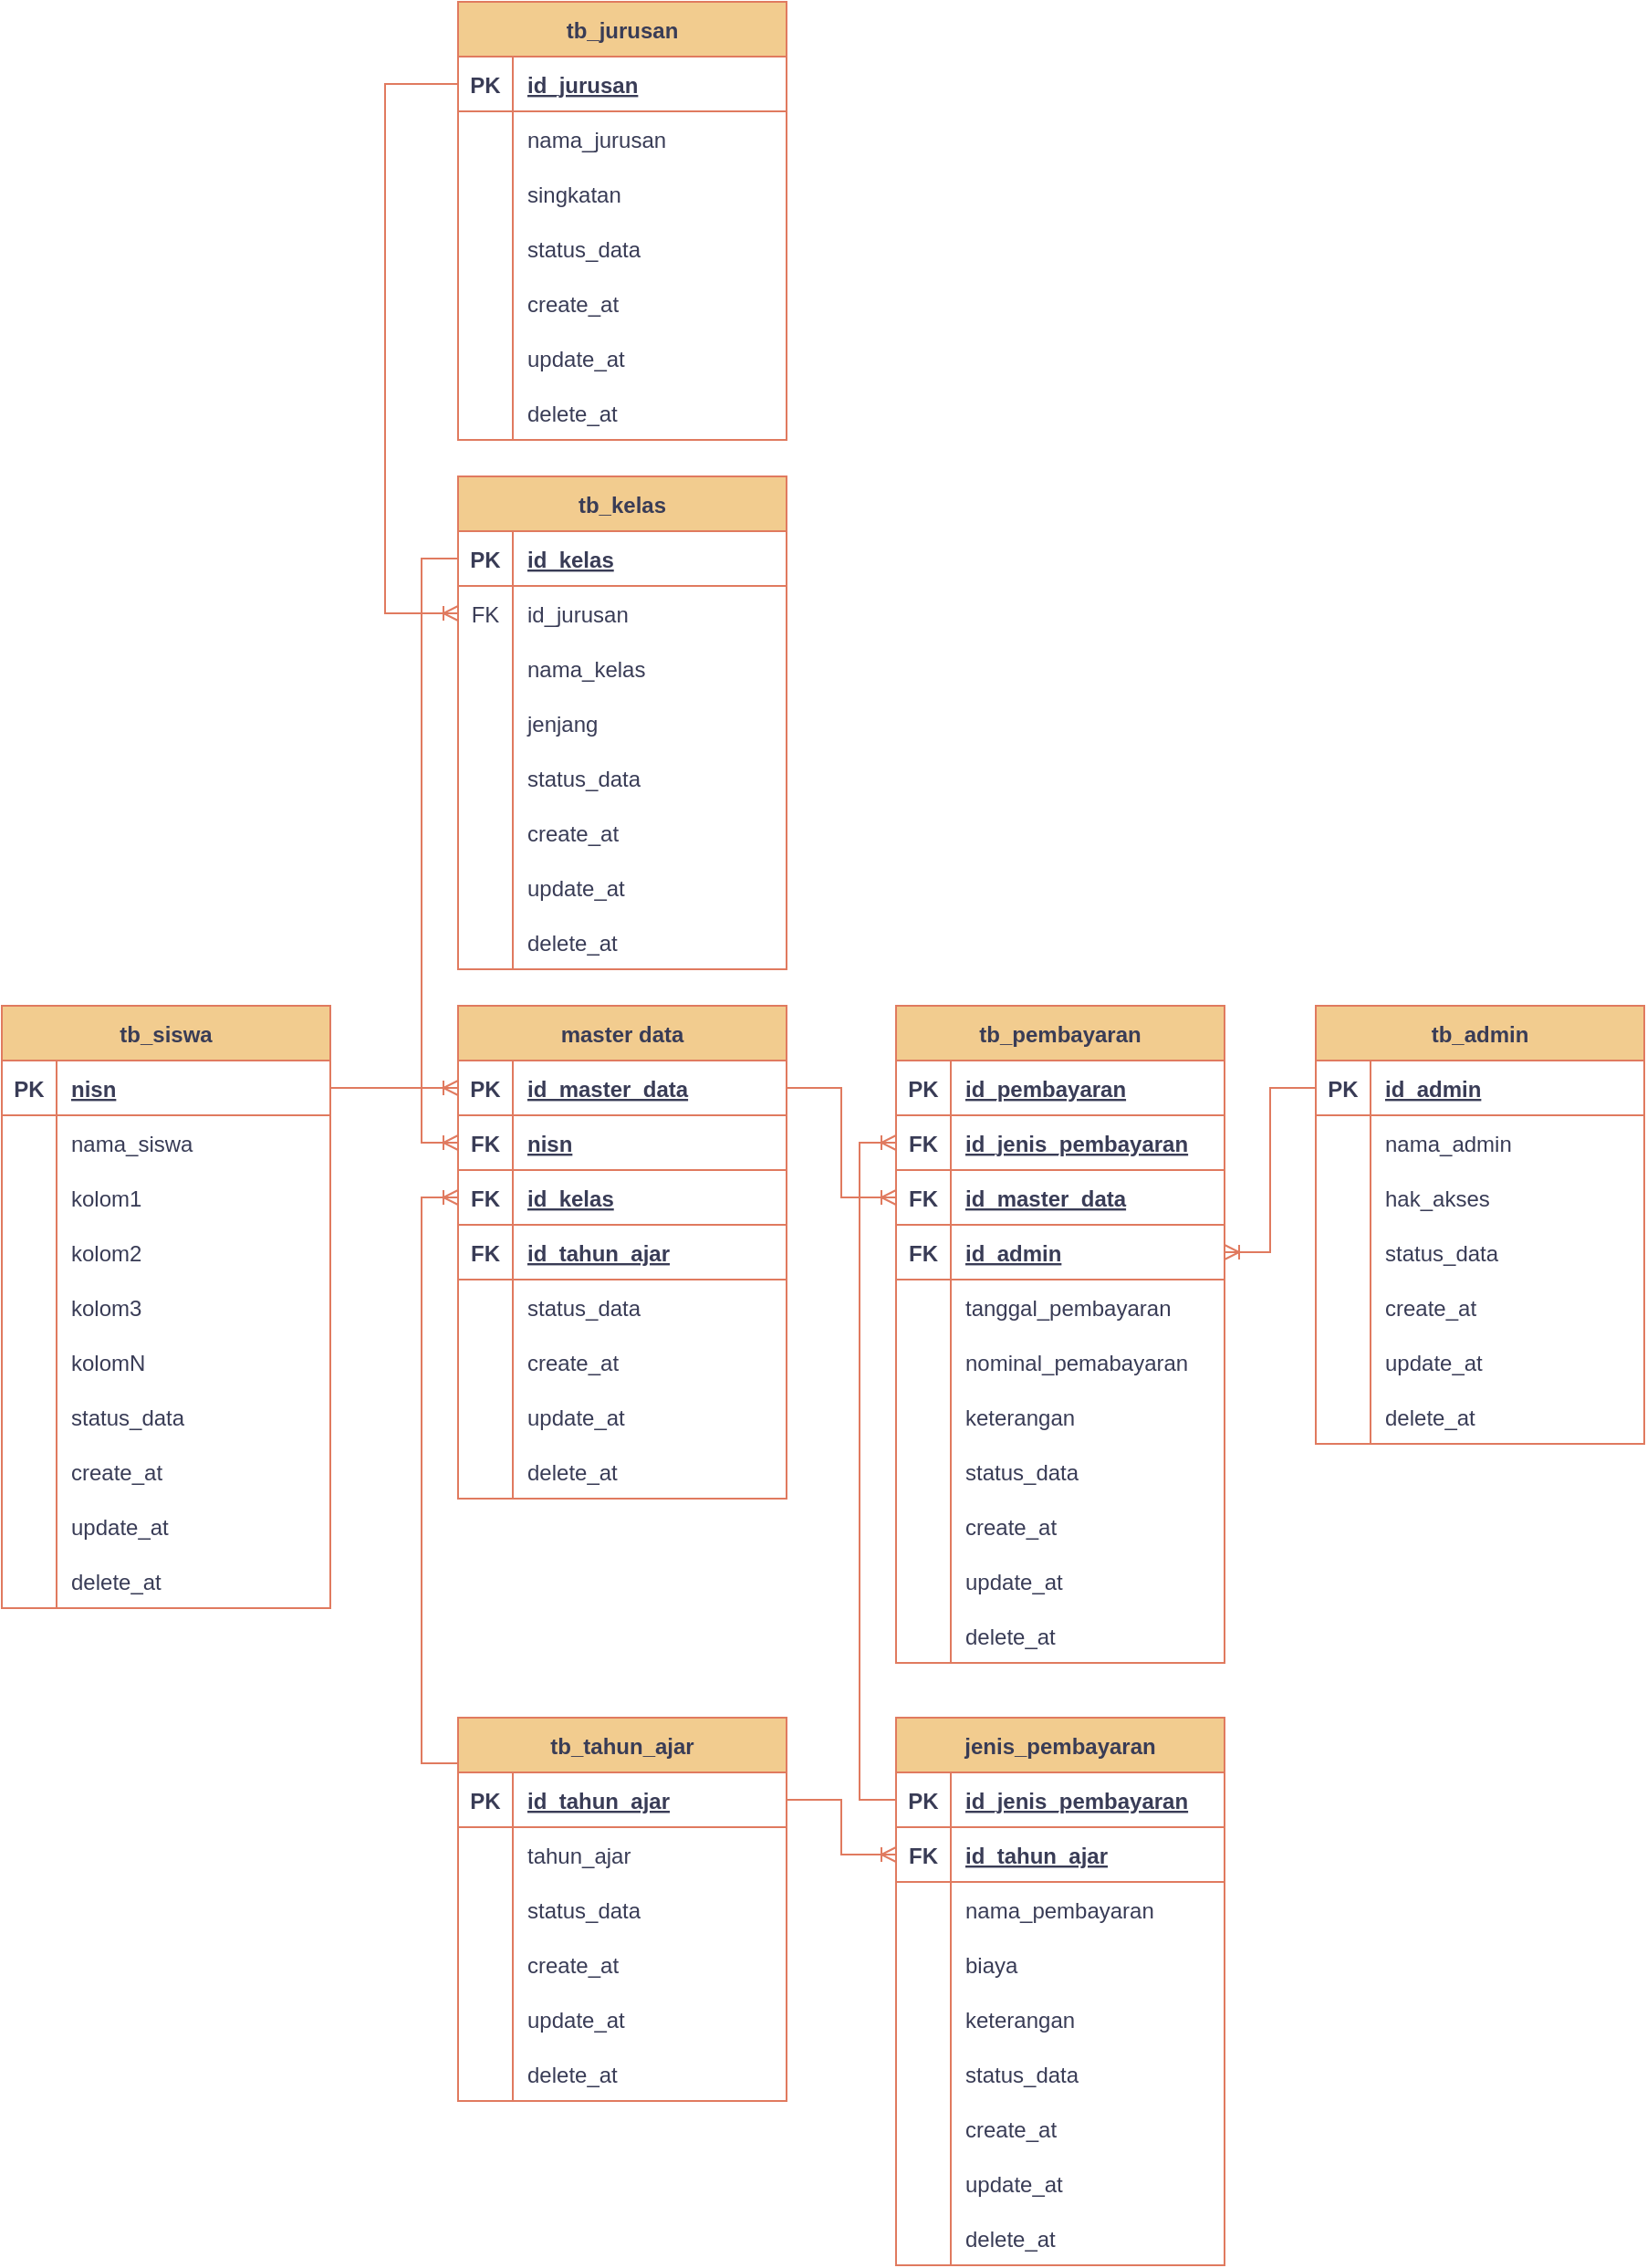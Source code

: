 <mxfile version="20.7.4" type="device" pages="2"><diagram id="tjvrLmvydMG1_Y-prrp_" name="erd-spp"><mxGraphModel dx="2085" dy="751" grid="1" gridSize="10" guides="1" tooltips="1" connect="1" arrows="1" fold="1" page="1" pageScale="1" pageWidth="850" pageHeight="1100" math="0" shadow="0"><root><mxCell id="0"/><mxCell id="1" parent="0"/><mxCell id="haD0DKUAeQzx4MYVP8py-1" value="tb_tahun_ajar" style="shape=table;startSize=30;container=1;collapsible=1;childLayout=tableLayout;fixedRows=1;rowLines=0;fontStyle=1;align=center;resizeLast=1;labelBackgroundColor=none;fillColor=#F2CC8F;strokeColor=#E07A5F;fontColor=#393C56;" parent="1" vertex="1"><mxGeometry x="150" y="1110" width="180" height="210" as="geometry"/></mxCell><mxCell id="haD0DKUAeQzx4MYVP8py-2" value="" style="shape=tableRow;horizontal=0;startSize=0;swimlaneHead=0;swimlaneBody=0;fillColor=none;collapsible=0;dropTarget=0;points=[[0,0.5],[1,0.5]];portConstraint=eastwest;top=0;left=0;right=0;bottom=1;labelBackgroundColor=none;strokeColor=#E07A5F;fontColor=#393C56;" parent="haD0DKUAeQzx4MYVP8py-1" vertex="1"><mxGeometry y="30" width="180" height="30" as="geometry"/></mxCell><mxCell id="haD0DKUAeQzx4MYVP8py-3" value="PK" style="shape=partialRectangle;connectable=0;fillColor=none;top=0;left=0;bottom=0;right=0;fontStyle=1;overflow=hidden;labelBackgroundColor=none;strokeColor=#E07A5F;fontColor=#393C56;" parent="haD0DKUAeQzx4MYVP8py-2" vertex="1"><mxGeometry width="30" height="30" as="geometry"><mxRectangle width="30" height="30" as="alternateBounds"/></mxGeometry></mxCell><mxCell id="haD0DKUAeQzx4MYVP8py-4" value="id_tahun_ajar" style="shape=partialRectangle;connectable=0;fillColor=none;top=0;left=0;bottom=0;right=0;align=left;spacingLeft=6;fontStyle=5;overflow=hidden;labelBackgroundColor=none;strokeColor=#E07A5F;fontColor=#393C56;" parent="haD0DKUAeQzx4MYVP8py-2" vertex="1"><mxGeometry x="30" width="150" height="30" as="geometry"><mxRectangle width="150" height="30" as="alternateBounds"/></mxGeometry></mxCell><mxCell id="haD0DKUAeQzx4MYVP8py-5" value="" style="shape=tableRow;horizontal=0;startSize=0;swimlaneHead=0;swimlaneBody=0;fillColor=none;collapsible=0;dropTarget=0;points=[[0,0.5],[1,0.5]];portConstraint=eastwest;top=0;left=0;right=0;bottom=0;labelBackgroundColor=none;strokeColor=#E07A5F;fontColor=#393C56;" parent="haD0DKUAeQzx4MYVP8py-1" vertex="1"><mxGeometry y="60" width="180" height="30" as="geometry"/></mxCell><mxCell id="haD0DKUAeQzx4MYVP8py-6" value="" style="shape=partialRectangle;connectable=0;fillColor=none;top=0;left=0;bottom=0;right=0;editable=1;overflow=hidden;labelBackgroundColor=none;strokeColor=#E07A5F;fontColor=#393C56;" parent="haD0DKUAeQzx4MYVP8py-5" vertex="1"><mxGeometry width="30" height="30" as="geometry"><mxRectangle width="30" height="30" as="alternateBounds"/></mxGeometry></mxCell><mxCell id="haD0DKUAeQzx4MYVP8py-7" value="tahun_ajar" style="shape=partialRectangle;connectable=0;fillColor=none;top=0;left=0;bottom=0;right=0;align=left;spacingLeft=6;overflow=hidden;labelBackgroundColor=none;strokeColor=#E07A5F;fontColor=#393C56;" parent="haD0DKUAeQzx4MYVP8py-5" vertex="1"><mxGeometry x="30" width="150" height="30" as="geometry"><mxRectangle width="150" height="30" as="alternateBounds"/></mxGeometry></mxCell><mxCell id="haD0DKUAeQzx4MYVP8py-28" value="" style="shape=tableRow;horizontal=0;startSize=0;swimlaneHead=0;swimlaneBody=0;fillColor=none;collapsible=0;dropTarget=0;points=[[0,0.5],[1,0.5]];portConstraint=eastwest;top=0;left=0;right=0;bottom=0;labelBackgroundColor=none;strokeColor=#E07A5F;fontColor=#393C56;" parent="haD0DKUAeQzx4MYVP8py-1" vertex="1"><mxGeometry y="90" width="180" height="30" as="geometry"/></mxCell><mxCell id="haD0DKUAeQzx4MYVP8py-29" value="" style="shape=partialRectangle;connectable=0;fillColor=none;top=0;left=0;bottom=0;right=0;editable=1;overflow=hidden;labelBackgroundColor=none;strokeColor=#E07A5F;fontColor=#393C56;" parent="haD0DKUAeQzx4MYVP8py-28" vertex="1"><mxGeometry width="30" height="30" as="geometry"><mxRectangle width="30" height="30" as="alternateBounds"/></mxGeometry></mxCell><mxCell id="haD0DKUAeQzx4MYVP8py-30" value="status_data" style="shape=partialRectangle;connectable=0;fillColor=none;top=0;left=0;bottom=0;right=0;align=left;spacingLeft=6;overflow=hidden;labelBackgroundColor=none;strokeColor=#E07A5F;fontColor=#393C56;" parent="haD0DKUAeQzx4MYVP8py-28" vertex="1"><mxGeometry x="30" width="150" height="30" as="geometry"><mxRectangle width="150" height="30" as="alternateBounds"/></mxGeometry></mxCell><mxCell id="haD0DKUAeQzx4MYVP8py-25" value="" style="shape=tableRow;horizontal=0;startSize=0;swimlaneHead=0;swimlaneBody=0;fillColor=none;collapsible=0;dropTarget=0;points=[[0,0.5],[1,0.5]];portConstraint=eastwest;top=0;left=0;right=0;bottom=0;labelBackgroundColor=none;strokeColor=#E07A5F;fontColor=#393C56;" parent="haD0DKUAeQzx4MYVP8py-1" vertex="1"><mxGeometry y="120" width="180" height="30" as="geometry"/></mxCell><mxCell id="haD0DKUAeQzx4MYVP8py-26" value="" style="shape=partialRectangle;connectable=0;fillColor=none;top=0;left=0;bottom=0;right=0;editable=1;overflow=hidden;labelBackgroundColor=none;strokeColor=#E07A5F;fontColor=#393C56;" parent="haD0DKUAeQzx4MYVP8py-25" vertex="1"><mxGeometry width="30" height="30" as="geometry"><mxRectangle width="30" height="30" as="alternateBounds"/></mxGeometry></mxCell><mxCell id="haD0DKUAeQzx4MYVP8py-27" value="create_at" style="shape=partialRectangle;connectable=0;fillColor=none;top=0;left=0;bottom=0;right=0;align=left;spacingLeft=6;overflow=hidden;labelBackgroundColor=none;strokeColor=#E07A5F;fontColor=#393C56;" parent="haD0DKUAeQzx4MYVP8py-25" vertex="1"><mxGeometry x="30" width="150" height="30" as="geometry"><mxRectangle width="150" height="30" as="alternateBounds"/></mxGeometry></mxCell><mxCell id="haD0DKUAeQzx4MYVP8py-14" value="" style="shape=tableRow;horizontal=0;startSize=0;swimlaneHead=0;swimlaneBody=0;fillColor=none;collapsible=0;dropTarget=0;points=[[0,0.5],[1,0.5]];portConstraint=eastwest;top=0;left=0;right=0;bottom=0;labelBackgroundColor=none;strokeColor=#E07A5F;fontColor=#393C56;" parent="haD0DKUAeQzx4MYVP8py-1" vertex="1"><mxGeometry y="150" width="180" height="30" as="geometry"/></mxCell><mxCell id="haD0DKUAeQzx4MYVP8py-15" value="" style="shape=partialRectangle;connectable=0;fillColor=none;top=0;left=0;bottom=0;right=0;editable=1;overflow=hidden;labelBackgroundColor=none;strokeColor=#E07A5F;fontColor=#393C56;" parent="haD0DKUAeQzx4MYVP8py-14" vertex="1"><mxGeometry width="30" height="30" as="geometry"><mxRectangle width="30" height="30" as="alternateBounds"/></mxGeometry></mxCell><mxCell id="haD0DKUAeQzx4MYVP8py-16" value="update_at" style="shape=partialRectangle;connectable=0;fillColor=none;top=0;left=0;bottom=0;right=0;align=left;spacingLeft=6;overflow=hidden;labelBackgroundColor=none;strokeColor=#E07A5F;fontColor=#393C56;" parent="haD0DKUAeQzx4MYVP8py-14" vertex="1"><mxGeometry x="30" width="150" height="30" as="geometry"><mxRectangle width="150" height="30" as="alternateBounds"/></mxGeometry></mxCell><mxCell id="haD0DKUAeQzx4MYVP8py-8" value="" style="shape=tableRow;horizontal=0;startSize=0;swimlaneHead=0;swimlaneBody=0;fillColor=none;collapsible=0;dropTarget=0;points=[[0,0.5],[1,0.5]];portConstraint=eastwest;top=0;left=0;right=0;bottom=0;labelBackgroundColor=none;strokeColor=#E07A5F;fontColor=#393C56;" parent="haD0DKUAeQzx4MYVP8py-1" vertex="1"><mxGeometry y="180" width="180" height="30" as="geometry"/></mxCell><mxCell id="haD0DKUAeQzx4MYVP8py-9" value="" style="shape=partialRectangle;connectable=0;fillColor=none;top=0;left=0;bottom=0;right=0;editable=1;overflow=hidden;labelBackgroundColor=none;strokeColor=#E07A5F;fontColor=#393C56;" parent="haD0DKUAeQzx4MYVP8py-8" vertex="1"><mxGeometry width="30" height="30" as="geometry"><mxRectangle width="30" height="30" as="alternateBounds"/></mxGeometry></mxCell><mxCell id="haD0DKUAeQzx4MYVP8py-10" value="delete_at" style="shape=partialRectangle;connectable=0;fillColor=none;top=0;left=0;bottom=0;right=0;align=left;spacingLeft=6;overflow=hidden;labelBackgroundColor=none;strokeColor=#E07A5F;fontColor=#393C56;" parent="haD0DKUAeQzx4MYVP8py-8" vertex="1"><mxGeometry x="30" width="150" height="30" as="geometry"><mxRectangle width="150" height="30" as="alternateBounds"/></mxGeometry></mxCell><mxCell id="haD0DKUAeQzx4MYVP8py-31" value="tb_jurusan" style="shape=table;startSize=30;container=1;collapsible=1;childLayout=tableLayout;fixedRows=1;rowLines=0;fontStyle=1;align=center;resizeLast=1;labelBackgroundColor=none;fillColor=#F2CC8F;strokeColor=#E07A5F;fontColor=#393C56;" parent="1" vertex="1"><mxGeometry x="150" y="170" width="180" height="240" as="geometry"/></mxCell><mxCell id="haD0DKUAeQzx4MYVP8py-32" value="" style="shape=tableRow;horizontal=0;startSize=0;swimlaneHead=0;swimlaneBody=0;fillColor=none;collapsible=0;dropTarget=0;points=[[0,0.5],[1,0.5]];portConstraint=eastwest;top=0;left=0;right=0;bottom=1;labelBackgroundColor=none;strokeColor=#E07A5F;fontColor=#393C56;" parent="haD0DKUAeQzx4MYVP8py-31" vertex="1"><mxGeometry y="30" width="180" height="30" as="geometry"/></mxCell><mxCell id="haD0DKUAeQzx4MYVP8py-33" value="PK" style="shape=partialRectangle;connectable=0;fillColor=none;top=0;left=0;bottom=0;right=0;fontStyle=1;overflow=hidden;labelBackgroundColor=none;strokeColor=#E07A5F;fontColor=#393C56;" parent="haD0DKUAeQzx4MYVP8py-32" vertex="1"><mxGeometry width="30" height="30" as="geometry"><mxRectangle width="30" height="30" as="alternateBounds"/></mxGeometry></mxCell><mxCell id="haD0DKUAeQzx4MYVP8py-34" value="id_jurusan" style="shape=partialRectangle;connectable=0;fillColor=none;top=0;left=0;bottom=0;right=0;align=left;spacingLeft=6;fontStyle=5;overflow=hidden;labelBackgroundColor=none;strokeColor=#E07A5F;fontColor=#393C56;" parent="haD0DKUAeQzx4MYVP8py-32" vertex="1"><mxGeometry x="30" width="150" height="30" as="geometry"><mxRectangle width="150" height="30" as="alternateBounds"/></mxGeometry></mxCell><mxCell id="haD0DKUAeQzx4MYVP8py-35" value="" style="shape=tableRow;horizontal=0;startSize=0;swimlaneHead=0;swimlaneBody=0;fillColor=none;collapsible=0;dropTarget=0;points=[[0,0.5],[1,0.5]];portConstraint=eastwest;top=0;left=0;right=0;bottom=0;labelBackgroundColor=none;strokeColor=#E07A5F;fontColor=#393C56;" parent="haD0DKUAeQzx4MYVP8py-31" vertex="1"><mxGeometry y="60" width="180" height="30" as="geometry"/></mxCell><mxCell id="haD0DKUAeQzx4MYVP8py-36" value="" style="shape=partialRectangle;connectable=0;fillColor=none;top=0;left=0;bottom=0;right=0;editable=1;overflow=hidden;labelBackgroundColor=none;strokeColor=#E07A5F;fontColor=#393C56;" parent="haD0DKUAeQzx4MYVP8py-35" vertex="1"><mxGeometry width="30" height="30" as="geometry"><mxRectangle width="30" height="30" as="alternateBounds"/></mxGeometry></mxCell><mxCell id="haD0DKUAeQzx4MYVP8py-37" value="nama_jurusan" style="shape=partialRectangle;connectable=0;fillColor=none;top=0;left=0;bottom=0;right=0;align=left;spacingLeft=6;overflow=hidden;labelBackgroundColor=none;strokeColor=#E07A5F;fontColor=#393C56;" parent="haD0DKUAeQzx4MYVP8py-35" vertex="1"><mxGeometry x="30" width="150" height="30" as="geometry"><mxRectangle width="150" height="30" as="alternateBounds"/></mxGeometry></mxCell><mxCell id="UjwfZHKdDAUgQlHSZdAs-36" value="" style="shape=tableRow;horizontal=0;startSize=0;swimlaneHead=0;swimlaneBody=0;fillColor=none;collapsible=0;dropTarget=0;points=[[0,0.5],[1,0.5]];portConstraint=eastwest;top=0;left=0;right=0;bottom=0;labelBackgroundColor=none;strokeColor=#E07A5F;fontColor=#393C56;" parent="haD0DKUAeQzx4MYVP8py-31" vertex="1"><mxGeometry y="90" width="180" height="30" as="geometry"/></mxCell><mxCell id="UjwfZHKdDAUgQlHSZdAs-37" value="" style="shape=partialRectangle;connectable=0;fillColor=none;top=0;left=0;bottom=0;right=0;editable=1;overflow=hidden;labelBackgroundColor=none;strokeColor=#E07A5F;fontColor=#393C56;" parent="UjwfZHKdDAUgQlHSZdAs-36" vertex="1"><mxGeometry width="30" height="30" as="geometry"><mxRectangle width="30" height="30" as="alternateBounds"/></mxGeometry></mxCell><mxCell id="UjwfZHKdDAUgQlHSZdAs-38" value="singkatan" style="shape=partialRectangle;connectable=0;fillColor=none;top=0;left=0;bottom=0;right=0;align=left;spacingLeft=6;overflow=hidden;labelBackgroundColor=none;strokeColor=#E07A5F;fontColor=#393C56;" parent="UjwfZHKdDAUgQlHSZdAs-36" vertex="1"><mxGeometry x="30" width="150" height="30" as="geometry"><mxRectangle width="150" height="30" as="alternateBounds"/></mxGeometry></mxCell><mxCell id="haD0DKUAeQzx4MYVP8py-51" value="" style="shape=tableRow;horizontal=0;startSize=0;swimlaneHead=0;swimlaneBody=0;fillColor=none;collapsible=0;dropTarget=0;points=[[0,0.5],[1,0.5]];portConstraint=eastwest;top=0;left=0;right=0;bottom=0;labelBackgroundColor=none;strokeColor=#E07A5F;fontColor=#393C56;" parent="haD0DKUAeQzx4MYVP8py-31" vertex="1"><mxGeometry y="120" width="180" height="30" as="geometry"/></mxCell><mxCell id="haD0DKUAeQzx4MYVP8py-52" value="" style="shape=partialRectangle;connectable=0;fillColor=none;top=0;left=0;bottom=0;right=0;editable=1;overflow=hidden;labelBackgroundColor=none;strokeColor=#E07A5F;fontColor=#393C56;" parent="haD0DKUAeQzx4MYVP8py-51" vertex="1"><mxGeometry width="30" height="30" as="geometry"><mxRectangle width="30" height="30" as="alternateBounds"/></mxGeometry></mxCell><mxCell id="haD0DKUAeQzx4MYVP8py-53" value="status_data" style="shape=partialRectangle;connectable=0;fillColor=none;top=0;left=0;bottom=0;right=0;align=left;spacingLeft=6;overflow=hidden;labelBackgroundColor=none;strokeColor=#E07A5F;fontColor=#393C56;" parent="haD0DKUAeQzx4MYVP8py-51" vertex="1"><mxGeometry x="30" width="150" height="30" as="geometry"><mxRectangle width="150" height="30" as="alternateBounds"/></mxGeometry></mxCell><mxCell id="haD0DKUAeQzx4MYVP8py-48" value="" style="shape=tableRow;horizontal=0;startSize=0;swimlaneHead=0;swimlaneBody=0;fillColor=none;collapsible=0;dropTarget=0;points=[[0,0.5],[1,0.5]];portConstraint=eastwest;top=0;left=0;right=0;bottom=0;labelBackgroundColor=none;strokeColor=#E07A5F;fontColor=#393C56;" parent="haD0DKUAeQzx4MYVP8py-31" vertex="1"><mxGeometry y="150" width="180" height="30" as="geometry"/></mxCell><mxCell id="haD0DKUAeQzx4MYVP8py-49" value="" style="shape=partialRectangle;connectable=0;fillColor=none;top=0;left=0;bottom=0;right=0;editable=1;overflow=hidden;labelBackgroundColor=none;strokeColor=#E07A5F;fontColor=#393C56;" parent="haD0DKUAeQzx4MYVP8py-48" vertex="1"><mxGeometry width="30" height="30" as="geometry"><mxRectangle width="30" height="30" as="alternateBounds"/></mxGeometry></mxCell><mxCell id="haD0DKUAeQzx4MYVP8py-50" value="create_at" style="shape=partialRectangle;connectable=0;fillColor=none;top=0;left=0;bottom=0;right=0;align=left;spacingLeft=6;overflow=hidden;labelBackgroundColor=none;strokeColor=#E07A5F;fontColor=#393C56;" parent="haD0DKUAeQzx4MYVP8py-48" vertex="1"><mxGeometry x="30" width="150" height="30" as="geometry"><mxRectangle width="150" height="30" as="alternateBounds"/></mxGeometry></mxCell><mxCell id="haD0DKUAeQzx4MYVP8py-38" value="" style="shape=tableRow;horizontal=0;startSize=0;swimlaneHead=0;swimlaneBody=0;fillColor=none;collapsible=0;dropTarget=0;points=[[0,0.5],[1,0.5]];portConstraint=eastwest;top=0;left=0;right=0;bottom=0;labelBackgroundColor=none;strokeColor=#E07A5F;fontColor=#393C56;" parent="haD0DKUAeQzx4MYVP8py-31" vertex="1"><mxGeometry y="180" width="180" height="30" as="geometry"/></mxCell><mxCell id="haD0DKUAeQzx4MYVP8py-39" value="" style="shape=partialRectangle;connectable=0;fillColor=none;top=0;left=0;bottom=0;right=0;editable=1;overflow=hidden;labelBackgroundColor=none;strokeColor=#E07A5F;fontColor=#393C56;" parent="haD0DKUAeQzx4MYVP8py-38" vertex="1"><mxGeometry width="30" height="30" as="geometry"><mxRectangle width="30" height="30" as="alternateBounds"/></mxGeometry></mxCell><mxCell id="haD0DKUAeQzx4MYVP8py-40" value="update_at" style="shape=partialRectangle;connectable=0;fillColor=none;top=0;left=0;bottom=0;right=0;align=left;spacingLeft=6;overflow=hidden;labelBackgroundColor=none;strokeColor=#E07A5F;fontColor=#393C56;" parent="haD0DKUAeQzx4MYVP8py-38" vertex="1"><mxGeometry x="30" width="150" height="30" as="geometry"><mxRectangle width="150" height="30" as="alternateBounds"/></mxGeometry></mxCell><mxCell id="haD0DKUAeQzx4MYVP8py-41" value="" style="shape=tableRow;horizontal=0;startSize=0;swimlaneHead=0;swimlaneBody=0;fillColor=none;collapsible=0;dropTarget=0;points=[[0,0.5],[1,0.5]];portConstraint=eastwest;top=0;left=0;right=0;bottom=0;labelBackgroundColor=none;strokeColor=#E07A5F;fontColor=#393C56;" parent="haD0DKUAeQzx4MYVP8py-31" vertex="1"><mxGeometry y="210" width="180" height="30" as="geometry"/></mxCell><mxCell id="haD0DKUAeQzx4MYVP8py-42" value="" style="shape=partialRectangle;connectable=0;fillColor=none;top=0;left=0;bottom=0;right=0;editable=1;overflow=hidden;labelBackgroundColor=none;strokeColor=#E07A5F;fontColor=#393C56;" parent="haD0DKUAeQzx4MYVP8py-41" vertex="1"><mxGeometry width="30" height="30" as="geometry"><mxRectangle width="30" height="30" as="alternateBounds"/></mxGeometry></mxCell><mxCell id="haD0DKUAeQzx4MYVP8py-43" value="delete_at" style="shape=partialRectangle;connectable=0;fillColor=none;top=0;left=0;bottom=0;right=0;align=left;spacingLeft=6;overflow=hidden;labelBackgroundColor=none;strokeColor=#E07A5F;fontColor=#393C56;" parent="haD0DKUAeQzx4MYVP8py-41" vertex="1"><mxGeometry x="30" width="150" height="30" as="geometry"><mxRectangle width="150" height="30" as="alternateBounds"/></mxGeometry></mxCell><mxCell id="UjwfZHKdDAUgQlHSZdAs-1" value="tb_kelas" style="shape=table;startSize=30;container=1;collapsible=1;childLayout=tableLayout;fixedRows=1;rowLines=0;fontStyle=1;align=center;resizeLast=1;labelBackgroundColor=none;fillColor=#F2CC8F;strokeColor=#E07A5F;fontColor=#393C56;" parent="1" vertex="1"><mxGeometry x="150" y="430" width="180" height="270" as="geometry"/></mxCell><mxCell id="UjwfZHKdDAUgQlHSZdAs-2" value="" style="shape=tableRow;horizontal=0;startSize=0;swimlaneHead=0;swimlaneBody=0;fillColor=none;collapsible=0;dropTarget=0;points=[[0,0.5],[1,0.5]];portConstraint=eastwest;top=0;left=0;right=0;bottom=1;labelBackgroundColor=none;strokeColor=#E07A5F;fontColor=#393C56;" parent="UjwfZHKdDAUgQlHSZdAs-1" vertex="1"><mxGeometry y="30" width="180" height="30" as="geometry"/></mxCell><mxCell id="UjwfZHKdDAUgQlHSZdAs-3" value="PK" style="shape=partialRectangle;connectable=0;fillColor=none;top=0;left=0;bottom=0;right=0;fontStyle=1;overflow=hidden;labelBackgroundColor=none;strokeColor=#E07A5F;fontColor=#393C56;" parent="UjwfZHKdDAUgQlHSZdAs-2" vertex="1"><mxGeometry width="30" height="30" as="geometry"><mxRectangle width="30" height="30" as="alternateBounds"/></mxGeometry></mxCell><mxCell id="UjwfZHKdDAUgQlHSZdAs-4" value="id_kelas" style="shape=partialRectangle;connectable=0;fillColor=none;top=0;left=0;bottom=0;right=0;align=left;spacingLeft=6;fontStyle=5;overflow=hidden;labelBackgroundColor=none;strokeColor=#E07A5F;fontColor=#393C56;" parent="UjwfZHKdDAUgQlHSZdAs-2" vertex="1"><mxGeometry x="30" width="150" height="30" as="geometry"><mxRectangle width="150" height="30" as="alternateBounds"/></mxGeometry></mxCell><mxCell id="OS_PXpeUW_fUDbtWvsmx-12" value="" style="shape=tableRow;horizontal=0;startSize=0;swimlaneHead=0;swimlaneBody=0;fillColor=none;collapsible=0;dropTarget=0;points=[[0,0.5],[1,0.5]];portConstraint=eastwest;top=0;left=0;right=0;bottom=0;labelBackgroundColor=none;strokeColor=#E07A5F;fontColor=#393C56;" parent="UjwfZHKdDAUgQlHSZdAs-1" vertex="1"><mxGeometry y="60" width="180" height="30" as="geometry"/></mxCell><mxCell id="OS_PXpeUW_fUDbtWvsmx-13" value="FK" style="shape=partialRectangle;connectable=0;fillColor=none;top=0;left=0;bottom=0;right=0;fontStyle=0;overflow=hidden;labelBackgroundColor=none;strokeColor=#E07A5F;fontColor=#393C56;" parent="OS_PXpeUW_fUDbtWvsmx-12" vertex="1"><mxGeometry width="30" height="30" as="geometry"><mxRectangle width="30" height="30" as="alternateBounds"/></mxGeometry></mxCell><mxCell id="OS_PXpeUW_fUDbtWvsmx-14" value="id_jurusan" style="shape=partialRectangle;connectable=0;fillColor=none;top=0;left=0;bottom=0;right=0;align=left;spacingLeft=6;fontStyle=0;overflow=hidden;labelBackgroundColor=none;strokeColor=#E07A5F;fontColor=#393C56;" parent="OS_PXpeUW_fUDbtWvsmx-12" vertex="1"><mxGeometry x="30" width="150" height="30" as="geometry"><mxRectangle width="150" height="30" as="alternateBounds"/></mxGeometry></mxCell><mxCell id="UjwfZHKdDAUgQlHSZdAs-5" value="" style="shape=tableRow;horizontal=0;startSize=0;swimlaneHead=0;swimlaneBody=0;fillColor=none;collapsible=0;dropTarget=0;points=[[0,0.5],[1,0.5]];portConstraint=eastwest;top=0;left=0;right=0;bottom=0;labelBackgroundColor=none;strokeColor=#E07A5F;fontColor=#393C56;" parent="UjwfZHKdDAUgQlHSZdAs-1" vertex="1"><mxGeometry y="90" width="180" height="30" as="geometry"/></mxCell><mxCell id="UjwfZHKdDAUgQlHSZdAs-6" value="" style="shape=partialRectangle;connectable=0;fillColor=none;top=0;left=0;bottom=0;right=0;editable=1;overflow=hidden;labelBackgroundColor=none;strokeColor=#E07A5F;fontColor=#393C56;" parent="UjwfZHKdDAUgQlHSZdAs-5" vertex="1"><mxGeometry width="30" height="30" as="geometry"><mxRectangle width="30" height="30" as="alternateBounds"/></mxGeometry></mxCell><mxCell id="UjwfZHKdDAUgQlHSZdAs-7" value="nama_kelas" style="shape=partialRectangle;connectable=0;fillColor=none;top=0;left=0;bottom=0;right=0;align=left;spacingLeft=6;overflow=hidden;labelBackgroundColor=none;strokeColor=#E07A5F;fontColor=#393C56;" parent="UjwfZHKdDAUgQlHSZdAs-5" vertex="1"><mxGeometry x="30" width="150" height="30" as="geometry"><mxRectangle width="150" height="30" as="alternateBounds"/></mxGeometry></mxCell><mxCell id="UjwfZHKdDAUgQlHSZdAs-33" value="" style="shape=tableRow;horizontal=0;startSize=0;swimlaneHead=0;swimlaneBody=0;fillColor=none;collapsible=0;dropTarget=0;points=[[0,0.5],[1,0.5]];portConstraint=eastwest;top=0;left=0;right=0;bottom=0;labelBackgroundColor=none;strokeColor=#E07A5F;fontColor=#393C56;" parent="UjwfZHKdDAUgQlHSZdAs-1" vertex="1"><mxGeometry y="120" width="180" height="30" as="geometry"/></mxCell><mxCell id="UjwfZHKdDAUgQlHSZdAs-34" value="" style="shape=partialRectangle;connectable=0;fillColor=none;top=0;left=0;bottom=0;right=0;editable=1;overflow=hidden;labelBackgroundColor=none;strokeColor=#E07A5F;fontColor=#393C56;" parent="UjwfZHKdDAUgQlHSZdAs-33" vertex="1"><mxGeometry width="30" height="30" as="geometry"><mxRectangle width="30" height="30" as="alternateBounds"/></mxGeometry></mxCell><mxCell id="UjwfZHKdDAUgQlHSZdAs-35" value="jenjang" style="shape=partialRectangle;connectable=0;fillColor=none;top=0;left=0;bottom=0;right=0;align=left;spacingLeft=6;overflow=hidden;labelBackgroundColor=none;strokeColor=#E07A5F;fontColor=#393C56;" parent="UjwfZHKdDAUgQlHSZdAs-33" vertex="1"><mxGeometry x="30" width="150" height="30" as="geometry"><mxRectangle width="150" height="30" as="alternateBounds"/></mxGeometry></mxCell><mxCell id="UjwfZHKdDAUgQlHSZdAs-8" value="" style="shape=tableRow;horizontal=0;startSize=0;swimlaneHead=0;swimlaneBody=0;fillColor=none;collapsible=0;dropTarget=0;points=[[0,0.5],[1,0.5]];portConstraint=eastwest;top=0;left=0;right=0;bottom=0;labelBackgroundColor=none;strokeColor=#E07A5F;fontColor=#393C56;" parent="UjwfZHKdDAUgQlHSZdAs-1" vertex="1"><mxGeometry y="150" width="180" height="30" as="geometry"/></mxCell><mxCell id="UjwfZHKdDAUgQlHSZdAs-9" value="" style="shape=partialRectangle;connectable=0;fillColor=none;top=0;left=0;bottom=0;right=0;editable=1;overflow=hidden;labelBackgroundColor=none;strokeColor=#E07A5F;fontColor=#393C56;" parent="UjwfZHKdDAUgQlHSZdAs-8" vertex="1"><mxGeometry width="30" height="30" as="geometry"><mxRectangle width="30" height="30" as="alternateBounds"/></mxGeometry></mxCell><mxCell id="UjwfZHKdDAUgQlHSZdAs-10" value="status_data" style="shape=partialRectangle;connectable=0;fillColor=none;top=0;left=0;bottom=0;right=0;align=left;spacingLeft=6;overflow=hidden;labelBackgroundColor=none;strokeColor=#E07A5F;fontColor=#393C56;" parent="UjwfZHKdDAUgQlHSZdAs-8" vertex="1"><mxGeometry x="30" width="150" height="30" as="geometry"><mxRectangle width="150" height="30" as="alternateBounds"/></mxGeometry></mxCell><mxCell id="UjwfZHKdDAUgQlHSZdAs-11" value="" style="shape=tableRow;horizontal=0;startSize=0;swimlaneHead=0;swimlaneBody=0;fillColor=none;collapsible=0;dropTarget=0;points=[[0,0.5],[1,0.5]];portConstraint=eastwest;top=0;left=0;right=0;bottom=0;labelBackgroundColor=none;strokeColor=#E07A5F;fontColor=#393C56;" parent="UjwfZHKdDAUgQlHSZdAs-1" vertex="1"><mxGeometry y="180" width="180" height="30" as="geometry"/></mxCell><mxCell id="UjwfZHKdDAUgQlHSZdAs-12" value="" style="shape=partialRectangle;connectable=0;fillColor=none;top=0;left=0;bottom=0;right=0;editable=1;overflow=hidden;labelBackgroundColor=none;strokeColor=#E07A5F;fontColor=#393C56;" parent="UjwfZHKdDAUgQlHSZdAs-11" vertex="1"><mxGeometry width="30" height="30" as="geometry"><mxRectangle width="30" height="30" as="alternateBounds"/></mxGeometry></mxCell><mxCell id="UjwfZHKdDAUgQlHSZdAs-13" value="create_at" style="shape=partialRectangle;connectable=0;fillColor=none;top=0;left=0;bottom=0;right=0;align=left;spacingLeft=6;overflow=hidden;labelBackgroundColor=none;strokeColor=#E07A5F;fontColor=#393C56;" parent="UjwfZHKdDAUgQlHSZdAs-11" vertex="1"><mxGeometry x="30" width="150" height="30" as="geometry"><mxRectangle width="150" height="30" as="alternateBounds"/></mxGeometry></mxCell><mxCell id="UjwfZHKdDAUgQlHSZdAs-14" value="" style="shape=tableRow;horizontal=0;startSize=0;swimlaneHead=0;swimlaneBody=0;fillColor=none;collapsible=0;dropTarget=0;points=[[0,0.5],[1,0.5]];portConstraint=eastwest;top=0;left=0;right=0;bottom=0;labelBackgroundColor=none;strokeColor=#E07A5F;fontColor=#393C56;" parent="UjwfZHKdDAUgQlHSZdAs-1" vertex="1"><mxGeometry y="210" width="180" height="30" as="geometry"/></mxCell><mxCell id="UjwfZHKdDAUgQlHSZdAs-15" value="" style="shape=partialRectangle;connectable=0;fillColor=none;top=0;left=0;bottom=0;right=0;editable=1;overflow=hidden;labelBackgroundColor=none;strokeColor=#E07A5F;fontColor=#393C56;" parent="UjwfZHKdDAUgQlHSZdAs-14" vertex="1"><mxGeometry width="30" height="30" as="geometry"><mxRectangle width="30" height="30" as="alternateBounds"/></mxGeometry></mxCell><mxCell id="UjwfZHKdDAUgQlHSZdAs-16" value="update_at" style="shape=partialRectangle;connectable=0;fillColor=none;top=0;left=0;bottom=0;right=0;align=left;spacingLeft=6;overflow=hidden;labelBackgroundColor=none;strokeColor=#E07A5F;fontColor=#393C56;" parent="UjwfZHKdDAUgQlHSZdAs-14" vertex="1"><mxGeometry x="30" width="150" height="30" as="geometry"><mxRectangle width="150" height="30" as="alternateBounds"/></mxGeometry></mxCell><mxCell id="UjwfZHKdDAUgQlHSZdAs-17" value="" style="shape=tableRow;horizontal=0;startSize=0;swimlaneHead=0;swimlaneBody=0;fillColor=none;collapsible=0;dropTarget=0;points=[[0,0.5],[1,0.5]];portConstraint=eastwest;top=0;left=0;right=0;bottom=0;labelBackgroundColor=none;strokeColor=#E07A5F;fontColor=#393C56;" parent="UjwfZHKdDAUgQlHSZdAs-1" vertex="1"><mxGeometry y="240" width="180" height="30" as="geometry"/></mxCell><mxCell id="UjwfZHKdDAUgQlHSZdAs-18" value="" style="shape=partialRectangle;connectable=0;fillColor=none;top=0;left=0;bottom=0;right=0;editable=1;overflow=hidden;labelBackgroundColor=none;strokeColor=#E07A5F;fontColor=#393C56;" parent="UjwfZHKdDAUgQlHSZdAs-17" vertex="1"><mxGeometry width="30" height="30" as="geometry"><mxRectangle width="30" height="30" as="alternateBounds"/></mxGeometry></mxCell><mxCell id="UjwfZHKdDAUgQlHSZdAs-19" value="delete_at" style="shape=partialRectangle;connectable=0;fillColor=none;top=0;left=0;bottom=0;right=0;align=left;spacingLeft=6;overflow=hidden;labelBackgroundColor=none;strokeColor=#E07A5F;fontColor=#393C56;" parent="UjwfZHKdDAUgQlHSZdAs-17" vertex="1"><mxGeometry x="30" width="150" height="30" as="geometry"><mxRectangle width="150" height="30" as="alternateBounds"/></mxGeometry></mxCell><mxCell id="OS_PXpeUW_fUDbtWvsmx-16" value="tb_siswa" style="shape=table;startSize=30;container=1;collapsible=1;childLayout=tableLayout;fixedRows=1;rowLines=0;fontStyle=1;align=center;resizeLast=1;labelBackgroundColor=none;fillColor=#F2CC8F;strokeColor=#E07A5F;fontColor=#393C56;" parent="1" vertex="1"><mxGeometry x="-100" y="720" width="180" height="330" as="geometry"/></mxCell><mxCell id="OS_PXpeUW_fUDbtWvsmx-17" value="" style="shape=tableRow;horizontal=0;startSize=0;swimlaneHead=0;swimlaneBody=0;fillColor=none;collapsible=0;dropTarget=0;points=[[0,0.5],[1,0.5]];portConstraint=eastwest;top=0;left=0;right=0;bottom=1;labelBackgroundColor=none;strokeColor=#E07A5F;fontColor=#393C56;" parent="OS_PXpeUW_fUDbtWvsmx-16" vertex="1"><mxGeometry y="30" width="180" height="30" as="geometry"/></mxCell><mxCell id="OS_PXpeUW_fUDbtWvsmx-18" value="PK" style="shape=partialRectangle;connectable=0;fillColor=none;top=0;left=0;bottom=0;right=0;fontStyle=1;overflow=hidden;labelBackgroundColor=none;strokeColor=#E07A5F;fontColor=#393C56;" parent="OS_PXpeUW_fUDbtWvsmx-17" vertex="1"><mxGeometry width="30" height="30" as="geometry"><mxRectangle width="30" height="30" as="alternateBounds"/></mxGeometry></mxCell><mxCell id="OS_PXpeUW_fUDbtWvsmx-19" value="nisn" style="shape=partialRectangle;connectable=0;fillColor=none;top=0;left=0;bottom=0;right=0;align=left;spacingLeft=6;fontStyle=5;overflow=hidden;labelBackgroundColor=none;strokeColor=#E07A5F;fontColor=#393C56;" parent="OS_PXpeUW_fUDbtWvsmx-17" vertex="1"><mxGeometry x="30" width="150" height="30" as="geometry"><mxRectangle width="150" height="30" as="alternateBounds"/></mxGeometry></mxCell><mxCell id="OS_PXpeUW_fUDbtWvsmx-29" value="" style="shape=tableRow;horizontal=0;startSize=0;swimlaneHead=0;swimlaneBody=0;fillColor=none;collapsible=0;dropTarget=0;points=[[0,0.5],[1,0.5]];portConstraint=eastwest;top=0;left=0;right=0;bottom=0;labelBackgroundColor=none;strokeColor=#E07A5F;fontColor=#393C56;" parent="OS_PXpeUW_fUDbtWvsmx-16" vertex="1"><mxGeometry y="60" width="180" height="30" as="geometry"/></mxCell><mxCell id="OS_PXpeUW_fUDbtWvsmx-30" value="" style="shape=partialRectangle;connectable=0;fillColor=none;top=0;left=0;bottom=0;right=0;editable=1;overflow=hidden;labelBackgroundColor=none;strokeColor=#E07A5F;fontColor=#393C56;" parent="OS_PXpeUW_fUDbtWvsmx-29" vertex="1"><mxGeometry width="30" height="30" as="geometry"><mxRectangle width="30" height="30" as="alternateBounds"/></mxGeometry></mxCell><mxCell id="OS_PXpeUW_fUDbtWvsmx-31" value="nama_siswa" style="shape=partialRectangle;connectable=0;fillColor=none;top=0;left=0;bottom=0;right=0;align=left;spacingLeft=6;overflow=hidden;labelBackgroundColor=none;strokeColor=#E07A5F;fontColor=#393C56;" parent="OS_PXpeUW_fUDbtWvsmx-29" vertex="1"><mxGeometry x="30" width="150" height="30" as="geometry"><mxRectangle width="150" height="30" as="alternateBounds"/></mxGeometry></mxCell><mxCell id="OS_PXpeUW_fUDbtWvsmx-38" value="" style="shape=tableRow;horizontal=0;startSize=0;swimlaneHead=0;swimlaneBody=0;fillColor=none;collapsible=0;dropTarget=0;points=[[0,0.5],[1,0.5]];portConstraint=eastwest;top=0;left=0;right=0;bottom=0;labelBackgroundColor=none;strokeColor=#E07A5F;fontColor=#393C56;" parent="OS_PXpeUW_fUDbtWvsmx-16" vertex="1"><mxGeometry y="90" width="180" height="30" as="geometry"/></mxCell><mxCell id="OS_PXpeUW_fUDbtWvsmx-39" value="" style="shape=partialRectangle;connectable=0;fillColor=none;top=0;left=0;bottom=0;right=0;editable=1;overflow=hidden;labelBackgroundColor=none;strokeColor=#E07A5F;fontColor=#393C56;" parent="OS_PXpeUW_fUDbtWvsmx-38" vertex="1"><mxGeometry width="30" height="30" as="geometry"><mxRectangle width="30" height="30" as="alternateBounds"/></mxGeometry></mxCell><mxCell id="OS_PXpeUW_fUDbtWvsmx-40" value="kolom1" style="shape=partialRectangle;connectable=0;fillColor=none;top=0;left=0;bottom=0;right=0;align=left;spacingLeft=6;overflow=hidden;labelBackgroundColor=none;strokeColor=#E07A5F;fontColor=#393C56;" parent="OS_PXpeUW_fUDbtWvsmx-38" vertex="1"><mxGeometry x="30" width="150" height="30" as="geometry"><mxRectangle width="150" height="30" as="alternateBounds"/></mxGeometry></mxCell><mxCell id="OS_PXpeUW_fUDbtWvsmx-35" value="" style="shape=tableRow;horizontal=0;startSize=0;swimlaneHead=0;swimlaneBody=0;fillColor=none;collapsible=0;dropTarget=0;points=[[0,0.5],[1,0.5]];portConstraint=eastwest;top=0;left=0;right=0;bottom=0;labelBackgroundColor=none;strokeColor=#E07A5F;fontColor=#393C56;" parent="OS_PXpeUW_fUDbtWvsmx-16" vertex="1"><mxGeometry y="120" width="180" height="30" as="geometry"/></mxCell><mxCell id="OS_PXpeUW_fUDbtWvsmx-36" value="" style="shape=partialRectangle;connectable=0;fillColor=none;top=0;left=0;bottom=0;right=0;editable=1;overflow=hidden;labelBackgroundColor=none;strokeColor=#E07A5F;fontColor=#393C56;" parent="OS_PXpeUW_fUDbtWvsmx-35" vertex="1"><mxGeometry width="30" height="30" as="geometry"><mxRectangle width="30" height="30" as="alternateBounds"/></mxGeometry></mxCell><mxCell id="OS_PXpeUW_fUDbtWvsmx-37" value="kolom2" style="shape=partialRectangle;connectable=0;fillColor=none;top=0;left=0;bottom=0;right=0;align=left;spacingLeft=6;overflow=hidden;labelBackgroundColor=none;strokeColor=#E07A5F;fontColor=#393C56;" parent="OS_PXpeUW_fUDbtWvsmx-35" vertex="1"><mxGeometry x="30" width="150" height="30" as="geometry"><mxRectangle width="150" height="30" as="alternateBounds"/></mxGeometry></mxCell><mxCell id="OS_PXpeUW_fUDbtWvsmx-32" value="" style="shape=tableRow;horizontal=0;startSize=0;swimlaneHead=0;swimlaneBody=0;fillColor=none;collapsible=0;dropTarget=0;points=[[0,0.5],[1,0.5]];portConstraint=eastwest;top=0;left=0;right=0;bottom=0;labelBackgroundColor=none;strokeColor=#E07A5F;fontColor=#393C56;" parent="OS_PXpeUW_fUDbtWvsmx-16" vertex="1"><mxGeometry y="150" width="180" height="30" as="geometry"/></mxCell><mxCell id="OS_PXpeUW_fUDbtWvsmx-33" value="" style="shape=partialRectangle;connectable=0;fillColor=none;top=0;left=0;bottom=0;right=0;editable=1;overflow=hidden;labelBackgroundColor=none;strokeColor=#E07A5F;fontColor=#393C56;" parent="OS_PXpeUW_fUDbtWvsmx-32" vertex="1"><mxGeometry width="30" height="30" as="geometry"><mxRectangle width="30" height="30" as="alternateBounds"/></mxGeometry></mxCell><mxCell id="OS_PXpeUW_fUDbtWvsmx-34" value="kolom3" style="shape=partialRectangle;connectable=0;fillColor=none;top=0;left=0;bottom=0;right=0;align=left;spacingLeft=6;overflow=hidden;labelBackgroundColor=none;strokeColor=#E07A5F;fontColor=#393C56;" parent="OS_PXpeUW_fUDbtWvsmx-32" vertex="1"><mxGeometry x="30" width="150" height="30" as="geometry"><mxRectangle width="150" height="30" as="alternateBounds"/></mxGeometry></mxCell><mxCell id="OS_PXpeUW_fUDbtWvsmx-20" value="" style="shape=tableRow;horizontal=0;startSize=0;swimlaneHead=0;swimlaneBody=0;fillColor=none;collapsible=0;dropTarget=0;points=[[0,0.5],[1,0.5]];portConstraint=eastwest;top=0;left=0;right=0;bottom=0;labelBackgroundColor=none;strokeColor=#E07A5F;fontColor=#393C56;" parent="OS_PXpeUW_fUDbtWvsmx-16" vertex="1"><mxGeometry y="180" width="180" height="30" as="geometry"/></mxCell><mxCell id="OS_PXpeUW_fUDbtWvsmx-21" value="" style="shape=partialRectangle;connectable=0;fillColor=none;top=0;left=0;bottom=0;right=0;editable=1;overflow=hidden;labelBackgroundColor=none;strokeColor=#E07A5F;fontColor=#393C56;" parent="OS_PXpeUW_fUDbtWvsmx-20" vertex="1"><mxGeometry width="30" height="30" as="geometry"><mxRectangle width="30" height="30" as="alternateBounds"/></mxGeometry></mxCell><mxCell id="OS_PXpeUW_fUDbtWvsmx-22" value="kolomN" style="shape=partialRectangle;connectable=0;fillColor=none;top=0;left=0;bottom=0;right=0;align=left;spacingLeft=6;overflow=hidden;labelBackgroundColor=none;strokeColor=#E07A5F;fontColor=#393C56;" parent="OS_PXpeUW_fUDbtWvsmx-20" vertex="1"><mxGeometry x="30" width="150" height="30" as="geometry"><mxRectangle width="150" height="30" as="alternateBounds"/></mxGeometry></mxCell><mxCell id="OS_PXpeUW_fUDbtWvsmx-23" value="" style="shape=tableRow;horizontal=0;startSize=0;swimlaneHead=0;swimlaneBody=0;fillColor=none;collapsible=0;dropTarget=0;points=[[0,0.5],[1,0.5]];portConstraint=eastwest;top=0;left=0;right=0;bottom=0;labelBackgroundColor=none;strokeColor=#E07A5F;fontColor=#393C56;" parent="OS_PXpeUW_fUDbtWvsmx-16" vertex="1"><mxGeometry y="210" width="180" height="30" as="geometry"/></mxCell><mxCell id="OS_PXpeUW_fUDbtWvsmx-24" value="" style="shape=partialRectangle;connectable=0;fillColor=none;top=0;left=0;bottom=0;right=0;editable=1;overflow=hidden;labelBackgroundColor=none;strokeColor=#E07A5F;fontColor=#393C56;" parent="OS_PXpeUW_fUDbtWvsmx-23" vertex="1"><mxGeometry width="30" height="30" as="geometry"><mxRectangle width="30" height="30" as="alternateBounds"/></mxGeometry></mxCell><mxCell id="OS_PXpeUW_fUDbtWvsmx-25" value="status_data" style="shape=partialRectangle;connectable=0;fillColor=none;top=0;left=0;bottom=0;right=0;align=left;spacingLeft=6;overflow=hidden;labelBackgroundColor=none;strokeColor=#E07A5F;fontColor=#393C56;" parent="OS_PXpeUW_fUDbtWvsmx-23" vertex="1"><mxGeometry x="30" width="150" height="30" as="geometry"><mxRectangle width="150" height="30" as="alternateBounds"/></mxGeometry></mxCell><mxCell id="OS_PXpeUW_fUDbtWvsmx-52" value="" style="shape=tableRow;horizontal=0;startSize=0;swimlaneHead=0;swimlaneBody=0;fillColor=none;collapsible=0;dropTarget=0;points=[[0,0.5],[1,0.5]];portConstraint=eastwest;top=0;left=0;right=0;bottom=0;labelBackgroundColor=none;strokeColor=#E07A5F;fontColor=#393C56;" parent="OS_PXpeUW_fUDbtWvsmx-16" vertex="1"><mxGeometry y="240" width="180" height="30" as="geometry"/></mxCell><mxCell id="OS_PXpeUW_fUDbtWvsmx-53" value="" style="shape=partialRectangle;connectable=0;fillColor=none;top=0;left=0;bottom=0;right=0;editable=1;overflow=hidden;labelBackgroundColor=none;strokeColor=#E07A5F;fontColor=#393C56;" parent="OS_PXpeUW_fUDbtWvsmx-52" vertex="1"><mxGeometry width="30" height="30" as="geometry"><mxRectangle width="30" height="30" as="alternateBounds"/></mxGeometry></mxCell><mxCell id="OS_PXpeUW_fUDbtWvsmx-54" value="create_at" style="shape=partialRectangle;connectable=0;fillColor=none;top=0;left=0;bottom=0;right=0;align=left;spacingLeft=6;overflow=hidden;labelBackgroundColor=none;strokeColor=#E07A5F;fontColor=#393C56;" parent="OS_PXpeUW_fUDbtWvsmx-52" vertex="1"><mxGeometry x="30" width="150" height="30" as="geometry"><mxRectangle width="150" height="30" as="alternateBounds"/></mxGeometry></mxCell><mxCell id="OS_PXpeUW_fUDbtWvsmx-49" value="" style="shape=tableRow;horizontal=0;startSize=0;swimlaneHead=0;swimlaneBody=0;fillColor=none;collapsible=0;dropTarget=0;points=[[0,0.5],[1,0.5]];portConstraint=eastwest;top=0;left=0;right=0;bottom=0;labelBackgroundColor=none;strokeColor=#E07A5F;fontColor=#393C56;" parent="OS_PXpeUW_fUDbtWvsmx-16" vertex="1"><mxGeometry y="270" width="180" height="30" as="geometry"/></mxCell><mxCell id="OS_PXpeUW_fUDbtWvsmx-50" value="" style="shape=partialRectangle;connectable=0;fillColor=none;top=0;left=0;bottom=0;right=0;editable=1;overflow=hidden;labelBackgroundColor=none;strokeColor=#E07A5F;fontColor=#393C56;" parent="OS_PXpeUW_fUDbtWvsmx-49" vertex="1"><mxGeometry width="30" height="30" as="geometry"><mxRectangle width="30" height="30" as="alternateBounds"/></mxGeometry></mxCell><mxCell id="OS_PXpeUW_fUDbtWvsmx-51" value="update_at" style="shape=partialRectangle;connectable=0;fillColor=none;top=0;left=0;bottom=0;right=0;align=left;spacingLeft=6;overflow=hidden;labelBackgroundColor=none;strokeColor=#E07A5F;fontColor=#393C56;" parent="OS_PXpeUW_fUDbtWvsmx-49" vertex="1"><mxGeometry x="30" width="150" height="30" as="geometry"><mxRectangle width="150" height="30" as="alternateBounds"/></mxGeometry></mxCell><mxCell id="OS_PXpeUW_fUDbtWvsmx-26" value="" style="shape=tableRow;horizontal=0;startSize=0;swimlaneHead=0;swimlaneBody=0;fillColor=none;collapsible=0;dropTarget=0;points=[[0,0.5],[1,0.5]];portConstraint=eastwest;top=0;left=0;right=0;bottom=0;labelBackgroundColor=none;strokeColor=#E07A5F;fontColor=#393C56;" parent="OS_PXpeUW_fUDbtWvsmx-16" vertex="1"><mxGeometry y="300" width="180" height="30" as="geometry"/></mxCell><mxCell id="OS_PXpeUW_fUDbtWvsmx-27" value="" style="shape=partialRectangle;connectable=0;fillColor=none;top=0;left=0;bottom=0;right=0;editable=1;overflow=hidden;labelBackgroundColor=none;strokeColor=#E07A5F;fontColor=#393C56;" parent="OS_PXpeUW_fUDbtWvsmx-26" vertex="1"><mxGeometry width="30" height="30" as="geometry"><mxRectangle width="30" height="30" as="alternateBounds"/></mxGeometry></mxCell><mxCell id="OS_PXpeUW_fUDbtWvsmx-28" value="delete_at" style="shape=partialRectangle;connectable=0;fillColor=none;top=0;left=0;bottom=0;right=0;align=left;spacingLeft=6;overflow=hidden;labelBackgroundColor=none;strokeColor=#E07A5F;fontColor=#393C56;" parent="OS_PXpeUW_fUDbtWvsmx-26" vertex="1"><mxGeometry x="30" width="150" height="30" as="geometry"><mxRectangle width="150" height="30" as="alternateBounds"/></mxGeometry></mxCell><mxCell id="OS_PXpeUW_fUDbtWvsmx-55" value="master data" style="shape=table;startSize=30;container=1;collapsible=1;childLayout=tableLayout;fixedRows=1;rowLines=0;fontStyle=1;align=center;resizeLast=1;labelBackgroundColor=none;fillColor=#F2CC8F;strokeColor=#E07A5F;fontColor=#393C56;" parent="1" vertex="1"><mxGeometry x="150" y="720" width="180" height="270" as="geometry"/></mxCell><mxCell id="OS_PXpeUW_fUDbtWvsmx-68" value="" style="shape=tableRow;horizontal=0;startSize=0;swimlaneHead=0;swimlaneBody=0;fillColor=none;collapsible=0;dropTarget=0;points=[[0,0.5],[1,0.5]];portConstraint=eastwest;top=0;left=0;right=0;bottom=1;labelBackgroundColor=none;strokeColor=#E07A5F;fontColor=#393C56;" parent="OS_PXpeUW_fUDbtWvsmx-55" vertex="1"><mxGeometry y="30" width="180" height="30" as="geometry"/></mxCell><mxCell id="OS_PXpeUW_fUDbtWvsmx-69" value="PK" style="shape=partialRectangle;connectable=0;fillColor=none;top=0;left=0;bottom=0;right=0;fontStyle=1;overflow=hidden;labelBackgroundColor=none;strokeColor=#E07A5F;fontColor=#393C56;" parent="OS_PXpeUW_fUDbtWvsmx-68" vertex="1"><mxGeometry width="30" height="30" as="geometry"><mxRectangle width="30" height="30" as="alternateBounds"/></mxGeometry></mxCell><mxCell id="OS_PXpeUW_fUDbtWvsmx-70" value="id_master_data" style="shape=partialRectangle;connectable=0;fillColor=none;top=0;left=0;bottom=0;right=0;align=left;spacingLeft=6;fontStyle=5;overflow=hidden;labelBackgroundColor=none;strokeColor=#E07A5F;fontColor=#393C56;" parent="OS_PXpeUW_fUDbtWvsmx-68" vertex="1"><mxGeometry x="30" width="150" height="30" as="geometry"><mxRectangle width="150" height="30" as="alternateBounds"/></mxGeometry></mxCell><mxCell id="3nUuS7xQkBJtAwn4UqdJ-1" value="" style="shape=tableRow;horizontal=0;startSize=0;swimlaneHead=0;swimlaneBody=0;fillColor=none;collapsible=0;dropTarget=0;points=[[0,0.5],[1,0.5]];portConstraint=eastwest;top=0;left=0;right=0;bottom=1;labelBackgroundColor=none;strokeColor=#E07A5F;fontColor=#393C56;" parent="OS_PXpeUW_fUDbtWvsmx-55" vertex="1"><mxGeometry y="60" width="180" height="30" as="geometry"/></mxCell><mxCell id="3nUuS7xQkBJtAwn4UqdJ-2" value="FK" style="shape=partialRectangle;connectable=0;fillColor=none;top=0;left=0;bottom=0;right=0;fontStyle=1;overflow=hidden;labelBackgroundColor=none;strokeColor=#E07A5F;fontColor=#393C56;" parent="3nUuS7xQkBJtAwn4UqdJ-1" vertex="1"><mxGeometry width="30" height="30" as="geometry"><mxRectangle width="30" height="30" as="alternateBounds"/></mxGeometry></mxCell><mxCell id="3nUuS7xQkBJtAwn4UqdJ-3" value="nisn" style="shape=partialRectangle;connectable=0;fillColor=none;top=0;left=0;bottom=0;right=0;align=left;spacingLeft=6;fontStyle=5;overflow=hidden;labelBackgroundColor=none;strokeColor=#E07A5F;fontColor=#393C56;" parent="3nUuS7xQkBJtAwn4UqdJ-1" vertex="1"><mxGeometry x="30" width="150" height="30" as="geometry"><mxRectangle width="150" height="30" as="alternateBounds"/></mxGeometry></mxCell><mxCell id="OS_PXpeUW_fUDbtWvsmx-56" value="" style="shape=tableRow;horizontal=0;startSize=0;swimlaneHead=0;swimlaneBody=0;fillColor=none;collapsible=0;dropTarget=0;points=[[0,0.5],[1,0.5]];portConstraint=eastwest;top=0;left=0;right=0;bottom=1;labelBackgroundColor=none;strokeColor=#E07A5F;fontColor=#393C56;" parent="OS_PXpeUW_fUDbtWvsmx-55" vertex="1"><mxGeometry y="90" width="180" height="30" as="geometry"/></mxCell><mxCell id="OS_PXpeUW_fUDbtWvsmx-57" value="FK" style="shape=partialRectangle;connectable=0;fillColor=none;top=0;left=0;bottom=0;right=0;fontStyle=1;overflow=hidden;labelBackgroundColor=none;strokeColor=#E07A5F;fontColor=#393C56;" parent="OS_PXpeUW_fUDbtWvsmx-56" vertex="1"><mxGeometry width="30" height="30" as="geometry"><mxRectangle width="30" height="30" as="alternateBounds"/></mxGeometry></mxCell><mxCell id="OS_PXpeUW_fUDbtWvsmx-58" value="id_kelas" style="shape=partialRectangle;connectable=0;fillColor=none;top=0;left=0;bottom=0;right=0;align=left;spacingLeft=6;fontStyle=5;overflow=hidden;labelBackgroundColor=none;strokeColor=#E07A5F;fontColor=#393C56;" parent="OS_PXpeUW_fUDbtWvsmx-56" vertex="1"><mxGeometry x="30" width="150" height="30" as="geometry"><mxRectangle width="150" height="30" as="alternateBounds"/></mxGeometry></mxCell><mxCell id="qC1HpvFH8idjSxrxN3eJ-48" value="" style="shape=tableRow;horizontal=0;startSize=0;swimlaneHead=0;swimlaneBody=0;fillColor=none;collapsible=0;dropTarget=0;points=[[0,0.5],[1,0.5]];portConstraint=eastwest;top=0;left=0;right=0;bottom=1;strokeColor=#E07A5F;fontColor=#393C56;" vertex="1" parent="OS_PXpeUW_fUDbtWvsmx-55"><mxGeometry y="120" width="180" height="30" as="geometry"/></mxCell><mxCell id="qC1HpvFH8idjSxrxN3eJ-49" value="FK" style="shape=partialRectangle;connectable=0;fillColor=none;top=0;left=0;bottom=0;right=0;fontStyle=1;overflow=hidden;strokeColor=#E07A5F;fontColor=#393C56;" vertex="1" parent="qC1HpvFH8idjSxrxN3eJ-48"><mxGeometry width="30" height="30" as="geometry"><mxRectangle width="30" height="30" as="alternateBounds"/></mxGeometry></mxCell><mxCell id="qC1HpvFH8idjSxrxN3eJ-50" value="id_tahun_ajar" style="shape=partialRectangle;connectable=0;fillColor=none;top=0;left=0;bottom=0;right=0;align=left;spacingLeft=6;fontStyle=5;overflow=hidden;strokeColor=#E07A5F;fontColor=#393C56;" vertex="1" parent="qC1HpvFH8idjSxrxN3eJ-48"><mxGeometry x="30" width="150" height="30" as="geometry"><mxRectangle width="150" height="30" as="alternateBounds"/></mxGeometry></mxCell><mxCell id="OS_PXpeUW_fUDbtWvsmx-59" value="" style="shape=tableRow;horizontal=0;startSize=0;swimlaneHead=0;swimlaneBody=0;fillColor=none;collapsible=0;dropTarget=0;points=[[0,0.5],[1,0.5]];portConstraint=eastwest;top=0;left=0;right=0;bottom=0;labelBackgroundColor=none;strokeColor=#E07A5F;fontColor=#393C56;" parent="OS_PXpeUW_fUDbtWvsmx-55" vertex="1"><mxGeometry y="150" width="180" height="30" as="geometry"/></mxCell><mxCell id="OS_PXpeUW_fUDbtWvsmx-60" value="" style="shape=partialRectangle;connectable=0;fillColor=none;top=0;left=0;bottom=0;right=0;editable=1;overflow=hidden;labelBackgroundColor=none;strokeColor=#E07A5F;fontColor=#393C56;" parent="OS_PXpeUW_fUDbtWvsmx-59" vertex="1"><mxGeometry width="30" height="30" as="geometry"><mxRectangle width="30" height="30" as="alternateBounds"/></mxGeometry></mxCell><mxCell id="OS_PXpeUW_fUDbtWvsmx-61" value="status_data" style="shape=partialRectangle;connectable=0;fillColor=none;top=0;left=0;bottom=0;right=0;align=left;spacingLeft=6;overflow=hidden;labelBackgroundColor=none;strokeColor=#E07A5F;fontColor=#393C56;" parent="OS_PXpeUW_fUDbtWvsmx-59" vertex="1"><mxGeometry x="30" width="150" height="30" as="geometry"><mxRectangle width="150" height="30" as="alternateBounds"/></mxGeometry></mxCell><mxCell id="3nUuS7xQkBJtAwn4UqdJ-69" value="" style="shape=tableRow;horizontal=0;startSize=0;swimlaneHead=0;swimlaneBody=0;fillColor=none;collapsible=0;dropTarget=0;points=[[0,0.5],[1,0.5]];portConstraint=eastwest;top=0;left=0;right=0;bottom=0;labelBackgroundColor=none;strokeColor=#E07A5F;fontColor=#393C56;" parent="OS_PXpeUW_fUDbtWvsmx-55" vertex="1"><mxGeometry y="180" width="180" height="30" as="geometry"/></mxCell><mxCell id="3nUuS7xQkBJtAwn4UqdJ-70" value="" style="shape=partialRectangle;connectable=0;fillColor=none;top=0;left=0;bottom=0;right=0;editable=1;overflow=hidden;labelBackgroundColor=none;strokeColor=#E07A5F;fontColor=#393C56;" parent="3nUuS7xQkBJtAwn4UqdJ-69" vertex="1"><mxGeometry width="30" height="30" as="geometry"><mxRectangle width="30" height="30" as="alternateBounds"/></mxGeometry></mxCell><mxCell id="3nUuS7xQkBJtAwn4UqdJ-71" value="create_at" style="shape=partialRectangle;connectable=0;fillColor=none;top=0;left=0;bottom=0;right=0;align=left;spacingLeft=6;overflow=hidden;labelBackgroundColor=none;strokeColor=#E07A5F;fontColor=#393C56;" parent="3nUuS7xQkBJtAwn4UqdJ-69" vertex="1"><mxGeometry x="30" width="150" height="30" as="geometry"><mxRectangle width="150" height="30" as="alternateBounds"/></mxGeometry></mxCell><mxCell id="OS_PXpeUW_fUDbtWvsmx-62" value="" style="shape=tableRow;horizontal=0;startSize=0;swimlaneHead=0;swimlaneBody=0;fillColor=none;collapsible=0;dropTarget=0;points=[[0,0.5],[1,0.5]];portConstraint=eastwest;top=0;left=0;right=0;bottom=0;labelBackgroundColor=none;strokeColor=#E07A5F;fontColor=#393C56;" parent="OS_PXpeUW_fUDbtWvsmx-55" vertex="1"><mxGeometry y="210" width="180" height="30" as="geometry"/></mxCell><mxCell id="OS_PXpeUW_fUDbtWvsmx-63" value="" style="shape=partialRectangle;connectable=0;fillColor=none;top=0;left=0;bottom=0;right=0;editable=1;overflow=hidden;labelBackgroundColor=none;strokeColor=#E07A5F;fontColor=#393C56;" parent="OS_PXpeUW_fUDbtWvsmx-62" vertex="1"><mxGeometry width="30" height="30" as="geometry"><mxRectangle width="30" height="30" as="alternateBounds"/></mxGeometry></mxCell><mxCell id="OS_PXpeUW_fUDbtWvsmx-64" value="update_at" style="shape=partialRectangle;connectable=0;fillColor=none;top=0;left=0;bottom=0;right=0;align=left;spacingLeft=6;overflow=hidden;labelBackgroundColor=none;strokeColor=#E07A5F;fontColor=#393C56;" parent="OS_PXpeUW_fUDbtWvsmx-62" vertex="1"><mxGeometry x="30" width="150" height="30" as="geometry"><mxRectangle width="150" height="30" as="alternateBounds"/></mxGeometry></mxCell><mxCell id="OS_PXpeUW_fUDbtWvsmx-65" value="" style="shape=tableRow;horizontal=0;startSize=0;swimlaneHead=0;swimlaneBody=0;fillColor=none;collapsible=0;dropTarget=0;points=[[0,0.5],[1,0.5]];portConstraint=eastwest;top=0;left=0;right=0;bottom=0;labelBackgroundColor=none;strokeColor=#E07A5F;fontColor=#393C56;" parent="OS_PXpeUW_fUDbtWvsmx-55" vertex="1"><mxGeometry y="240" width="180" height="30" as="geometry"/></mxCell><mxCell id="OS_PXpeUW_fUDbtWvsmx-66" value="" style="shape=partialRectangle;connectable=0;fillColor=none;top=0;left=0;bottom=0;right=0;editable=1;overflow=hidden;labelBackgroundColor=none;strokeColor=#E07A5F;fontColor=#393C56;" parent="OS_PXpeUW_fUDbtWvsmx-65" vertex="1"><mxGeometry width="30" height="30" as="geometry"><mxRectangle width="30" height="30" as="alternateBounds"/></mxGeometry></mxCell><mxCell id="OS_PXpeUW_fUDbtWvsmx-67" value="delete_at" style="shape=partialRectangle;connectable=0;fillColor=none;top=0;left=0;bottom=0;right=0;align=left;spacingLeft=6;overflow=hidden;labelBackgroundColor=none;strokeColor=#E07A5F;fontColor=#393C56;" parent="OS_PXpeUW_fUDbtWvsmx-65" vertex="1"><mxGeometry x="30" width="150" height="30" as="geometry"><mxRectangle width="150" height="30" as="alternateBounds"/></mxGeometry></mxCell><mxCell id="3nUuS7xQkBJtAwn4UqdJ-43" value="tb_admin" style="shape=table;startSize=30;container=1;collapsible=1;childLayout=tableLayout;fixedRows=1;rowLines=0;fontStyle=1;align=center;resizeLast=1;labelBackgroundColor=none;fillColor=#F2CC8F;strokeColor=#E07A5F;fontColor=#393C56;" parent="1" vertex="1"><mxGeometry x="620" y="720" width="180" height="240" as="geometry"/></mxCell><mxCell id="3nUuS7xQkBJtAwn4UqdJ-44" value="" style="shape=tableRow;horizontal=0;startSize=0;swimlaneHead=0;swimlaneBody=0;fillColor=none;collapsible=0;dropTarget=0;points=[[0,0.5],[1,0.5]];portConstraint=eastwest;top=0;left=0;right=0;bottom=1;labelBackgroundColor=none;strokeColor=#E07A5F;fontColor=#393C56;" parent="3nUuS7xQkBJtAwn4UqdJ-43" vertex="1"><mxGeometry y="30" width="180" height="30" as="geometry"/></mxCell><mxCell id="3nUuS7xQkBJtAwn4UqdJ-45" value="PK" style="shape=partialRectangle;connectable=0;fillColor=none;top=0;left=0;bottom=0;right=0;fontStyle=1;overflow=hidden;labelBackgroundColor=none;strokeColor=#E07A5F;fontColor=#393C56;" parent="3nUuS7xQkBJtAwn4UqdJ-44" vertex="1"><mxGeometry width="30" height="30" as="geometry"><mxRectangle width="30" height="30" as="alternateBounds"/></mxGeometry></mxCell><mxCell id="3nUuS7xQkBJtAwn4UqdJ-46" value="id_admin" style="shape=partialRectangle;connectable=0;fillColor=none;top=0;left=0;bottom=0;right=0;align=left;spacingLeft=6;fontStyle=5;overflow=hidden;labelBackgroundColor=none;strokeColor=#E07A5F;fontColor=#393C56;" parent="3nUuS7xQkBJtAwn4UqdJ-44" vertex="1"><mxGeometry x="30" width="150" height="30" as="geometry"><mxRectangle width="150" height="30" as="alternateBounds"/></mxGeometry></mxCell><mxCell id="3nUuS7xQkBJtAwn4UqdJ-47" value="" style="shape=tableRow;horizontal=0;startSize=0;swimlaneHead=0;swimlaneBody=0;fillColor=none;collapsible=0;dropTarget=0;points=[[0,0.5],[1,0.5]];portConstraint=eastwest;top=0;left=0;right=0;bottom=0;labelBackgroundColor=none;strokeColor=#E07A5F;fontColor=#393C56;" parent="3nUuS7xQkBJtAwn4UqdJ-43" vertex="1"><mxGeometry y="60" width="180" height="30" as="geometry"/></mxCell><mxCell id="3nUuS7xQkBJtAwn4UqdJ-48" value="" style="shape=partialRectangle;connectable=0;fillColor=none;top=0;left=0;bottom=0;right=0;editable=1;overflow=hidden;labelBackgroundColor=none;strokeColor=#E07A5F;fontColor=#393C56;" parent="3nUuS7xQkBJtAwn4UqdJ-47" vertex="1"><mxGeometry width="30" height="30" as="geometry"><mxRectangle width="30" height="30" as="alternateBounds"/></mxGeometry></mxCell><mxCell id="3nUuS7xQkBJtAwn4UqdJ-49" value="nama_admin" style="shape=partialRectangle;connectable=0;fillColor=none;top=0;left=0;bottom=0;right=0;align=left;spacingLeft=6;overflow=hidden;labelBackgroundColor=none;strokeColor=#E07A5F;fontColor=#393C56;" parent="3nUuS7xQkBJtAwn4UqdJ-47" vertex="1"><mxGeometry x="30" width="150" height="30" as="geometry"><mxRectangle width="150" height="30" as="alternateBounds"/></mxGeometry></mxCell><mxCell id="qC1HpvFH8idjSxrxN3eJ-84" value="" style="shape=tableRow;horizontal=0;startSize=0;swimlaneHead=0;swimlaneBody=0;fillColor=none;collapsible=0;dropTarget=0;points=[[0,0.5],[1,0.5]];portConstraint=eastwest;top=0;left=0;right=0;bottom=0;strokeColor=#E07A5F;fontColor=#393C56;" vertex="1" parent="3nUuS7xQkBJtAwn4UqdJ-43"><mxGeometry y="90" width="180" height="30" as="geometry"/></mxCell><mxCell id="qC1HpvFH8idjSxrxN3eJ-85" value="" style="shape=partialRectangle;connectable=0;fillColor=none;top=0;left=0;bottom=0;right=0;editable=1;overflow=hidden;strokeColor=#E07A5F;fontColor=#393C56;" vertex="1" parent="qC1HpvFH8idjSxrxN3eJ-84"><mxGeometry width="30" height="30" as="geometry"><mxRectangle width="30" height="30" as="alternateBounds"/></mxGeometry></mxCell><mxCell id="qC1HpvFH8idjSxrxN3eJ-86" value="hak_akses" style="shape=partialRectangle;connectable=0;fillColor=none;top=0;left=0;bottom=0;right=0;align=left;spacingLeft=6;overflow=hidden;strokeColor=#E07A5F;fontColor=#393C56;" vertex="1" parent="qC1HpvFH8idjSxrxN3eJ-84"><mxGeometry x="30" width="150" height="30" as="geometry"><mxRectangle width="150" height="30" as="alternateBounds"/></mxGeometry></mxCell><mxCell id="qC1HpvFH8idjSxrxN3eJ-93" value="" style="shape=tableRow;horizontal=0;startSize=0;swimlaneHead=0;swimlaneBody=0;fillColor=none;collapsible=0;dropTarget=0;points=[[0,0.5],[1,0.5]];portConstraint=eastwest;top=0;left=0;right=0;bottom=0;strokeColor=#E07A5F;fontColor=#393C56;" vertex="1" parent="3nUuS7xQkBJtAwn4UqdJ-43"><mxGeometry y="120" width="180" height="30" as="geometry"/></mxCell><mxCell id="qC1HpvFH8idjSxrxN3eJ-94" value="" style="shape=partialRectangle;connectable=0;fillColor=none;top=0;left=0;bottom=0;right=0;editable=1;overflow=hidden;strokeColor=#E07A5F;fontColor=#393C56;" vertex="1" parent="qC1HpvFH8idjSxrxN3eJ-93"><mxGeometry width="30" height="30" as="geometry"><mxRectangle width="30" height="30" as="alternateBounds"/></mxGeometry></mxCell><mxCell id="qC1HpvFH8idjSxrxN3eJ-95" value="status_data" style="shape=partialRectangle;connectable=0;fillColor=none;top=0;left=0;bottom=0;right=0;align=left;spacingLeft=6;overflow=hidden;strokeColor=#E07A5F;fontColor=#393C56;" vertex="1" parent="qC1HpvFH8idjSxrxN3eJ-93"><mxGeometry x="30" width="150" height="30" as="geometry"><mxRectangle width="150" height="30" as="alternateBounds"/></mxGeometry></mxCell><mxCell id="qC1HpvFH8idjSxrxN3eJ-81" value="" style="shape=tableRow;horizontal=0;startSize=0;swimlaneHead=0;swimlaneBody=0;fillColor=none;collapsible=0;dropTarget=0;points=[[0,0.5],[1,0.5]];portConstraint=eastwest;top=0;left=0;right=0;bottom=0;strokeColor=#E07A5F;fontColor=#393C56;" vertex="1" parent="3nUuS7xQkBJtAwn4UqdJ-43"><mxGeometry y="150" width="180" height="30" as="geometry"/></mxCell><mxCell id="qC1HpvFH8idjSxrxN3eJ-82" value="" style="shape=partialRectangle;connectable=0;fillColor=none;top=0;left=0;bottom=0;right=0;editable=1;overflow=hidden;strokeColor=#E07A5F;fontColor=#393C56;" vertex="1" parent="qC1HpvFH8idjSxrxN3eJ-81"><mxGeometry width="30" height="30" as="geometry"><mxRectangle width="30" height="30" as="alternateBounds"/></mxGeometry></mxCell><mxCell id="qC1HpvFH8idjSxrxN3eJ-83" value="create_at" style="shape=partialRectangle;connectable=0;fillColor=none;top=0;left=0;bottom=0;right=0;align=left;spacingLeft=6;overflow=hidden;strokeColor=#E07A5F;fontColor=#393C56;" vertex="1" parent="qC1HpvFH8idjSxrxN3eJ-81"><mxGeometry x="30" width="150" height="30" as="geometry"><mxRectangle width="150" height="30" as="alternateBounds"/></mxGeometry></mxCell><mxCell id="3nUuS7xQkBJtAwn4UqdJ-50" value="" style="shape=tableRow;horizontal=0;startSize=0;swimlaneHead=0;swimlaneBody=0;fillColor=none;collapsible=0;dropTarget=0;points=[[0,0.5],[1,0.5]];portConstraint=eastwest;top=0;left=0;right=0;bottom=0;labelBackgroundColor=none;strokeColor=#E07A5F;fontColor=#393C56;" parent="3nUuS7xQkBJtAwn4UqdJ-43" vertex="1"><mxGeometry y="180" width="180" height="30" as="geometry"/></mxCell><mxCell id="3nUuS7xQkBJtAwn4UqdJ-51" value="" style="shape=partialRectangle;connectable=0;fillColor=none;top=0;left=0;bottom=0;right=0;editable=1;overflow=hidden;labelBackgroundColor=none;strokeColor=#E07A5F;fontColor=#393C56;" parent="3nUuS7xQkBJtAwn4UqdJ-50" vertex="1"><mxGeometry width="30" height="30" as="geometry"><mxRectangle width="30" height="30" as="alternateBounds"/></mxGeometry></mxCell><mxCell id="3nUuS7xQkBJtAwn4UqdJ-52" value="update_at" style="shape=partialRectangle;connectable=0;fillColor=none;top=0;left=0;bottom=0;right=0;align=left;spacingLeft=6;overflow=hidden;labelBackgroundColor=none;strokeColor=#E07A5F;fontColor=#393C56;" parent="3nUuS7xQkBJtAwn4UqdJ-50" vertex="1"><mxGeometry x="30" width="150" height="30" as="geometry"><mxRectangle width="150" height="30" as="alternateBounds"/></mxGeometry></mxCell><mxCell id="3nUuS7xQkBJtAwn4UqdJ-53" value="" style="shape=tableRow;horizontal=0;startSize=0;swimlaneHead=0;swimlaneBody=0;fillColor=none;collapsible=0;dropTarget=0;points=[[0,0.5],[1,0.5]];portConstraint=eastwest;top=0;left=0;right=0;bottom=0;labelBackgroundColor=none;strokeColor=#E07A5F;fontColor=#393C56;" parent="3nUuS7xQkBJtAwn4UqdJ-43" vertex="1"><mxGeometry y="210" width="180" height="30" as="geometry"/></mxCell><mxCell id="3nUuS7xQkBJtAwn4UqdJ-54" value="" style="shape=partialRectangle;connectable=0;fillColor=none;top=0;left=0;bottom=0;right=0;editable=1;overflow=hidden;labelBackgroundColor=none;strokeColor=#E07A5F;fontColor=#393C56;" parent="3nUuS7xQkBJtAwn4UqdJ-53" vertex="1"><mxGeometry width="30" height="30" as="geometry"><mxRectangle width="30" height="30" as="alternateBounds"/></mxGeometry></mxCell><mxCell id="3nUuS7xQkBJtAwn4UqdJ-55" value="delete_at" style="shape=partialRectangle;connectable=0;fillColor=none;top=0;left=0;bottom=0;right=0;align=left;spacingLeft=6;overflow=hidden;labelBackgroundColor=none;strokeColor=#E07A5F;fontColor=#393C56;" parent="3nUuS7xQkBJtAwn4UqdJ-53" vertex="1"><mxGeometry x="30" width="150" height="30" as="geometry"><mxRectangle width="150" height="30" as="alternateBounds"/></mxGeometry></mxCell><mxCell id="3nUuS7xQkBJtAwn4UqdJ-56" value="" style="edgeStyle=orthogonalEdgeStyle;fontSize=12;html=1;endArrow=ERoneToMany;rounded=0;exitX=0;exitY=0.5;exitDx=0;exitDy=0;entryX=0;entryY=0.5;entryDx=0;entryDy=0;labelBackgroundColor=none;strokeColor=#E07A5F;fontColor=default;" parent="1" source="haD0DKUAeQzx4MYVP8py-32" target="OS_PXpeUW_fUDbtWvsmx-12" edge="1"><mxGeometry x="-0.065" y="-20" width="100" height="100" relative="1" as="geometry"><mxPoint x="-60" y="430" as="sourcePoint"/><mxPoint x="40" y="330" as="targetPoint"/><Array as="points"><mxPoint x="110" y="215"/><mxPoint x="110" y="505"/></Array><mxPoint as="offset"/></mxGeometry></mxCell><mxCell id="tkPk9OjVi9mF92LyFSuM-2" value="" style="edgeStyle=orthogonalEdgeStyle;fontSize=12;html=1;endArrow=ERoneToMany;rounded=0;exitX=1;exitY=0.5;exitDx=0;exitDy=0;entryX=0;entryY=0.5;entryDx=0;entryDy=0;labelBackgroundColor=none;strokeColor=#E07A5F;fontColor=default;" parent="1" source="OS_PXpeUW_fUDbtWvsmx-17" target="OS_PXpeUW_fUDbtWvsmx-68" edge="1"><mxGeometry width="100" height="100" relative="1" as="geometry"><mxPoint x="-100" y="1170" as="sourcePoint"/><mxPoint y="1070" as="targetPoint"/></mxGeometry></mxCell><mxCell id="tkPk9OjVi9mF92LyFSuM-6" value="" style="edgeStyle=orthogonalEdgeStyle;fontSize=12;html=1;endArrow=ERoneToMany;rounded=0;exitX=0;exitY=0.5;exitDx=0;exitDy=0;entryX=0;entryY=0.5;entryDx=0;entryDy=0;labelBackgroundColor=none;strokeColor=#E07A5F;fontColor=default;" parent="1" source="haD0DKUAeQzx4MYVP8py-2" target="OS_PXpeUW_fUDbtWvsmx-56" edge="1"><mxGeometry width="100" height="100" relative="1" as="geometry"><mxPoint x="-90" y="1180" as="sourcePoint"/><mxPoint x="10" y="1080" as="targetPoint"/><Array as="points"><mxPoint x="130" y="1135"/><mxPoint x="130" y="825"/></Array></mxGeometry></mxCell><mxCell id="tkPk9OjVi9mF92LyFSuM-8" value="" style="edgeStyle=orthogonalEdgeStyle;fontSize=12;html=1;endArrow=ERoneToMany;rounded=0;entryX=0;entryY=0.5;entryDx=0;entryDy=0;exitX=0;exitY=0.5;exitDx=0;exitDy=0;labelBackgroundColor=none;strokeColor=#E07A5F;fontColor=default;" parent="1" source="UjwfZHKdDAUgQlHSZdAs-2" target="3nUuS7xQkBJtAwn4UqdJ-1" edge="1"><mxGeometry x="-0.083" y="-40" width="100" height="100" relative="1" as="geometry"><mxPoint x="-70" y="1200" as="sourcePoint"/><mxPoint x="30" y="1100" as="targetPoint"/><Array as="points"><mxPoint x="130" y="475"/><mxPoint x="130" y="795"/></Array><mxPoint as="offset"/></mxGeometry></mxCell><mxCell id="tkPk9OjVi9mF92LyFSuM-67" value="" style="edgeStyle=orthogonalEdgeStyle;fontSize=12;html=1;endArrow=ERoneToMany;rounded=0;labelBackgroundColor=none;strokeColor=#E07A5F;fontColor=default;exitX=1;exitY=0.5;exitDx=0;exitDy=0;entryX=0;entryY=0.5;entryDx=0;entryDy=0;" parent="1" edge="1" target="qC1HpvFH8idjSxrxN3eJ-62" source="OS_PXpeUW_fUDbtWvsmx-68"><mxGeometry width="100" height="100" relative="1" as="geometry"><mxPoint x="-120" y="1155" as="sourcePoint"/><mxPoint x="-20" y="1055" as="targetPoint"/></mxGeometry></mxCell><mxCell id="tkPk9OjVi9mF92LyFSuM-68" value="" style="edgeStyle=orthogonalEdgeStyle;fontSize=12;html=1;endArrow=ERoneToMany;rounded=0;labelBackgroundColor=none;strokeColor=#E07A5F;fontColor=default;exitX=0;exitY=0.5;exitDx=0;exitDy=0;entryX=0;entryY=0.5;entryDx=0;entryDy=0;" parent="1" edge="1" target="qC1HpvFH8idjSxrxN3eJ-59" source="qC1HpvFH8idjSxrxN3eJ-2"><mxGeometry x="-0.139" y="20" width="100" height="100" relative="1" as="geometry"><mxPoint x="-110" y="1165" as="sourcePoint"/><mxPoint x="-10" y="1065" as="targetPoint"/><Array as="points"><mxPoint x="370" y="1155"/><mxPoint x="370" y="795"/></Array><mxPoint as="offset"/></mxGeometry></mxCell><mxCell id="tkPk9OjVi9mF92LyFSuM-69" value="" style="edgeStyle=orthogonalEdgeStyle;fontSize=12;html=1;endArrow=ERoneToMany;rounded=0;labelBackgroundColor=none;strokeColor=#E07A5F;fontColor=default;exitX=1;exitY=0.5;exitDx=0;exitDy=0;entryX=0;entryY=0.5;entryDx=0;entryDy=0;" parent="1" edge="1" target="qC1HpvFH8idjSxrxN3eJ-87" source="haD0DKUAeQzx4MYVP8py-2"><mxGeometry width="100" height="100" relative="1" as="geometry"><mxPoint x="-100" y="1175" as="sourcePoint"/><mxPoint y="1075" as="targetPoint"/></mxGeometry></mxCell><mxCell id="tkPk9OjVi9mF92LyFSuM-70" value="" style="edgeStyle=orthogonalEdgeStyle;fontSize=12;html=1;endArrow=ERoneToMany;rounded=0;labelBackgroundColor=none;strokeColor=#E07A5F;fontColor=default;exitX=0;exitY=0.5;exitDx=0;exitDy=0;entryX=1;entryY=0.5;entryDx=0;entryDy=0;" parent="1" edge="1" target="qC1HpvFH8idjSxrxN3eJ-90" source="3nUuS7xQkBJtAwn4UqdJ-44"><mxGeometry width="100" height="100" relative="1" as="geometry"><mxPoint x="-90" y="1185" as="sourcePoint"/><mxPoint x="10" y="1085" as="targetPoint"/></mxGeometry></mxCell><mxCell id="qC1HpvFH8idjSxrxN3eJ-1" value="jenis_pembayaran" style="shape=table;startSize=30;container=1;collapsible=1;childLayout=tableLayout;fixedRows=1;rowLines=0;fontStyle=1;align=center;resizeLast=1;labelBackgroundColor=none;fillColor=#F2CC8F;strokeColor=#E07A5F;fontColor=#393C56;" vertex="1" parent="1"><mxGeometry x="390" y="1110" width="180" height="300" as="geometry"/></mxCell><mxCell id="qC1HpvFH8idjSxrxN3eJ-2" value="" style="shape=tableRow;horizontal=0;startSize=0;swimlaneHead=0;swimlaneBody=0;fillColor=none;collapsible=0;dropTarget=0;points=[[0,0.5],[1,0.5]];portConstraint=eastwest;top=0;left=0;right=0;bottom=1;labelBackgroundColor=none;strokeColor=#E07A5F;fontColor=#393C56;" vertex="1" parent="qC1HpvFH8idjSxrxN3eJ-1"><mxGeometry y="30" width="180" height="30" as="geometry"/></mxCell><mxCell id="qC1HpvFH8idjSxrxN3eJ-3" value="PK" style="shape=partialRectangle;connectable=0;fillColor=none;top=0;left=0;bottom=0;right=0;fontStyle=1;overflow=hidden;labelBackgroundColor=none;strokeColor=#E07A5F;fontColor=#393C56;" vertex="1" parent="qC1HpvFH8idjSxrxN3eJ-2"><mxGeometry width="30" height="30" as="geometry"><mxRectangle width="30" height="30" as="alternateBounds"/></mxGeometry></mxCell><mxCell id="qC1HpvFH8idjSxrxN3eJ-4" value="id_jenis_pembayaran" style="shape=partialRectangle;connectable=0;fillColor=none;top=0;left=0;bottom=0;right=0;align=left;spacingLeft=6;fontStyle=5;overflow=hidden;labelBackgroundColor=none;strokeColor=#E07A5F;fontColor=#393C56;" vertex="1" parent="qC1HpvFH8idjSxrxN3eJ-2"><mxGeometry x="30" width="150" height="30" as="geometry"><mxRectangle width="150" height="30" as="alternateBounds"/></mxGeometry></mxCell><mxCell id="qC1HpvFH8idjSxrxN3eJ-87" value="" style="shape=tableRow;horizontal=0;startSize=0;swimlaneHead=0;swimlaneBody=0;fillColor=none;collapsible=0;dropTarget=0;points=[[0,0.5],[1,0.5]];portConstraint=eastwest;top=0;left=0;right=0;bottom=1;strokeColor=#E07A5F;fontColor=#393C56;" vertex="1" parent="qC1HpvFH8idjSxrxN3eJ-1"><mxGeometry y="60" width="180" height="30" as="geometry"/></mxCell><mxCell id="qC1HpvFH8idjSxrxN3eJ-88" value="FK" style="shape=partialRectangle;connectable=0;fillColor=none;top=0;left=0;bottom=0;right=0;fontStyle=1;overflow=hidden;strokeColor=#E07A5F;fontColor=#393C56;" vertex="1" parent="qC1HpvFH8idjSxrxN3eJ-87"><mxGeometry width="30" height="30" as="geometry"><mxRectangle width="30" height="30" as="alternateBounds"/></mxGeometry></mxCell><mxCell id="qC1HpvFH8idjSxrxN3eJ-89" value="id_tahun_ajar" style="shape=partialRectangle;connectable=0;fillColor=none;top=0;left=0;bottom=0;right=0;align=left;spacingLeft=6;fontStyle=5;overflow=hidden;strokeColor=#E07A5F;fontColor=#393C56;" vertex="1" parent="qC1HpvFH8idjSxrxN3eJ-87"><mxGeometry x="30" width="150" height="30" as="geometry"><mxRectangle width="150" height="30" as="alternateBounds"/></mxGeometry></mxCell><mxCell id="qC1HpvFH8idjSxrxN3eJ-5" value="" style="shape=tableRow;horizontal=0;startSize=0;swimlaneHead=0;swimlaneBody=0;fillColor=none;collapsible=0;dropTarget=0;points=[[0,0.5],[1,0.5]];portConstraint=eastwest;top=0;left=0;right=0;bottom=0;labelBackgroundColor=none;strokeColor=#E07A5F;fontColor=#393C56;" vertex="1" parent="qC1HpvFH8idjSxrxN3eJ-1"><mxGeometry y="90" width="180" height="30" as="geometry"/></mxCell><mxCell id="qC1HpvFH8idjSxrxN3eJ-6" value="" style="shape=partialRectangle;connectable=0;fillColor=none;top=0;left=0;bottom=0;right=0;editable=1;overflow=hidden;labelBackgroundColor=none;strokeColor=#E07A5F;fontColor=#393C56;" vertex="1" parent="qC1HpvFH8idjSxrxN3eJ-5"><mxGeometry width="30" height="30" as="geometry"><mxRectangle width="30" height="30" as="alternateBounds"/></mxGeometry></mxCell><mxCell id="qC1HpvFH8idjSxrxN3eJ-7" value="nama_pembayaran" style="shape=partialRectangle;connectable=0;fillColor=none;top=0;left=0;bottom=0;right=0;align=left;spacingLeft=6;overflow=hidden;labelBackgroundColor=none;strokeColor=#E07A5F;fontColor=#393C56;" vertex="1" parent="qC1HpvFH8idjSxrxN3eJ-5"><mxGeometry x="30" width="150" height="30" as="geometry"><mxRectangle width="150" height="30" as="alternateBounds"/></mxGeometry></mxCell><mxCell id="qC1HpvFH8idjSxrxN3eJ-8" value="" style="shape=tableRow;horizontal=0;startSize=0;swimlaneHead=0;swimlaneBody=0;fillColor=none;collapsible=0;dropTarget=0;points=[[0,0.5],[1,0.5]];portConstraint=eastwest;top=0;left=0;right=0;bottom=0;labelBackgroundColor=none;strokeColor=#E07A5F;fontColor=#393C56;" vertex="1" parent="qC1HpvFH8idjSxrxN3eJ-1"><mxGeometry y="120" width="180" height="30" as="geometry"/></mxCell><mxCell id="qC1HpvFH8idjSxrxN3eJ-9" value="" style="shape=partialRectangle;connectable=0;fillColor=none;top=0;left=0;bottom=0;right=0;editable=1;overflow=hidden;labelBackgroundColor=none;strokeColor=#E07A5F;fontColor=#393C56;" vertex="1" parent="qC1HpvFH8idjSxrxN3eJ-8"><mxGeometry width="30" height="30" as="geometry"><mxRectangle width="30" height="30" as="alternateBounds"/></mxGeometry></mxCell><mxCell id="qC1HpvFH8idjSxrxN3eJ-10" value="biaya" style="shape=partialRectangle;connectable=0;fillColor=none;top=0;left=0;bottom=0;right=0;align=left;spacingLeft=6;overflow=hidden;labelBackgroundColor=none;strokeColor=#E07A5F;fontColor=#393C56;" vertex="1" parent="qC1HpvFH8idjSxrxN3eJ-8"><mxGeometry x="30" width="150" height="30" as="geometry"><mxRectangle width="150" height="30" as="alternateBounds"/></mxGeometry></mxCell><mxCell id="qC1HpvFH8idjSxrxN3eJ-34" value="" style="shape=tableRow;horizontal=0;startSize=0;swimlaneHead=0;swimlaneBody=0;fillColor=none;collapsible=0;dropTarget=0;points=[[0,0.5],[1,0.5]];portConstraint=eastwest;top=0;left=0;right=0;bottom=0;labelBackgroundColor=none;strokeColor=#E07A5F;fontColor=#393C56;" vertex="1" parent="qC1HpvFH8idjSxrxN3eJ-1"><mxGeometry y="150" width="180" height="30" as="geometry"/></mxCell><mxCell id="qC1HpvFH8idjSxrxN3eJ-35" value="" style="shape=partialRectangle;connectable=0;fillColor=none;top=0;left=0;bottom=0;right=0;editable=1;overflow=hidden;labelBackgroundColor=none;strokeColor=#E07A5F;fontColor=#393C56;" vertex="1" parent="qC1HpvFH8idjSxrxN3eJ-34"><mxGeometry width="30" height="30" as="geometry"><mxRectangle width="30" height="30" as="alternateBounds"/></mxGeometry></mxCell><mxCell id="qC1HpvFH8idjSxrxN3eJ-36" value="keterangan" style="shape=partialRectangle;connectable=0;fillColor=none;top=0;left=0;bottom=0;right=0;align=left;spacingLeft=6;overflow=hidden;labelBackgroundColor=none;strokeColor=#E07A5F;fontColor=#393C56;" vertex="1" parent="qC1HpvFH8idjSxrxN3eJ-34"><mxGeometry x="30" width="150" height="30" as="geometry"><mxRectangle width="150" height="30" as="alternateBounds"/></mxGeometry></mxCell><mxCell id="qC1HpvFH8idjSxrxN3eJ-40" value="" style="shape=tableRow;horizontal=0;startSize=0;swimlaneHead=0;swimlaneBody=0;fillColor=none;collapsible=0;dropTarget=0;points=[[0,0.5],[1,0.5]];portConstraint=eastwest;top=0;left=0;right=0;bottom=0;labelBackgroundColor=none;strokeColor=#E07A5F;fontColor=#393C56;" vertex="1" parent="qC1HpvFH8idjSxrxN3eJ-1"><mxGeometry y="180" width="180" height="30" as="geometry"/></mxCell><mxCell id="qC1HpvFH8idjSxrxN3eJ-41" value="" style="shape=partialRectangle;connectable=0;fillColor=none;top=0;left=0;bottom=0;right=0;editable=1;overflow=hidden;labelBackgroundColor=none;strokeColor=#E07A5F;fontColor=#393C56;" vertex="1" parent="qC1HpvFH8idjSxrxN3eJ-40"><mxGeometry width="30" height="30" as="geometry"><mxRectangle width="30" height="30" as="alternateBounds"/></mxGeometry></mxCell><mxCell id="qC1HpvFH8idjSxrxN3eJ-42" value="status_data" style="shape=partialRectangle;connectable=0;fillColor=none;top=0;left=0;bottom=0;right=0;align=left;spacingLeft=6;overflow=hidden;labelBackgroundColor=none;strokeColor=#E07A5F;fontColor=#393C56;" vertex="1" parent="qC1HpvFH8idjSxrxN3eJ-40"><mxGeometry x="30" width="150" height="30" as="geometry"><mxRectangle width="150" height="30" as="alternateBounds"/></mxGeometry></mxCell><mxCell id="qC1HpvFH8idjSxrxN3eJ-37" value="" style="shape=tableRow;horizontal=0;startSize=0;swimlaneHead=0;swimlaneBody=0;fillColor=none;collapsible=0;dropTarget=0;points=[[0,0.5],[1,0.5]];portConstraint=eastwest;top=0;left=0;right=0;bottom=0;labelBackgroundColor=none;strokeColor=#E07A5F;fontColor=#393C56;" vertex="1" parent="qC1HpvFH8idjSxrxN3eJ-1"><mxGeometry y="210" width="180" height="30" as="geometry"/></mxCell><mxCell id="qC1HpvFH8idjSxrxN3eJ-38" value="" style="shape=partialRectangle;connectable=0;fillColor=none;top=0;left=0;bottom=0;right=0;editable=1;overflow=hidden;labelBackgroundColor=none;strokeColor=#E07A5F;fontColor=#393C56;" vertex="1" parent="qC1HpvFH8idjSxrxN3eJ-37"><mxGeometry width="30" height="30" as="geometry"><mxRectangle width="30" height="30" as="alternateBounds"/></mxGeometry></mxCell><mxCell id="qC1HpvFH8idjSxrxN3eJ-39" value="create_at" style="shape=partialRectangle;connectable=0;fillColor=none;top=0;left=0;bottom=0;right=0;align=left;spacingLeft=6;overflow=hidden;labelBackgroundColor=none;strokeColor=#E07A5F;fontColor=#393C56;" vertex="1" parent="qC1HpvFH8idjSxrxN3eJ-37"><mxGeometry x="30" width="150" height="30" as="geometry"><mxRectangle width="150" height="30" as="alternateBounds"/></mxGeometry></mxCell><mxCell id="qC1HpvFH8idjSxrxN3eJ-31" value="" style="shape=tableRow;horizontal=0;startSize=0;swimlaneHead=0;swimlaneBody=0;fillColor=none;collapsible=0;dropTarget=0;points=[[0,0.5],[1,0.5]];portConstraint=eastwest;top=0;left=0;right=0;bottom=0;labelBackgroundColor=none;strokeColor=#E07A5F;fontColor=#393C56;" vertex="1" parent="qC1HpvFH8idjSxrxN3eJ-1"><mxGeometry y="240" width="180" height="30" as="geometry"/></mxCell><mxCell id="qC1HpvFH8idjSxrxN3eJ-32" value="" style="shape=partialRectangle;connectable=0;fillColor=none;top=0;left=0;bottom=0;right=0;editable=1;overflow=hidden;labelBackgroundColor=none;strokeColor=#E07A5F;fontColor=#393C56;" vertex="1" parent="qC1HpvFH8idjSxrxN3eJ-31"><mxGeometry width="30" height="30" as="geometry"><mxRectangle width="30" height="30" as="alternateBounds"/></mxGeometry></mxCell><mxCell id="qC1HpvFH8idjSxrxN3eJ-33" value="update_at" style="shape=partialRectangle;connectable=0;fillColor=none;top=0;left=0;bottom=0;right=0;align=left;spacingLeft=6;overflow=hidden;labelBackgroundColor=none;strokeColor=#E07A5F;fontColor=#393C56;" vertex="1" parent="qC1HpvFH8idjSxrxN3eJ-31"><mxGeometry x="30" width="150" height="30" as="geometry"><mxRectangle width="150" height="30" as="alternateBounds"/></mxGeometry></mxCell><mxCell id="qC1HpvFH8idjSxrxN3eJ-11" value="" style="shape=tableRow;horizontal=0;startSize=0;swimlaneHead=0;swimlaneBody=0;fillColor=none;collapsible=0;dropTarget=0;points=[[0,0.5],[1,0.5]];portConstraint=eastwest;top=0;left=0;right=0;bottom=0;labelBackgroundColor=none;strokeColor=#E07A5F;fontColor=#393C56;" vertex="1" parent="qC1HpvFH8idjSxrxN3eJ-1"><mxGeometry y="270" width="180" height="30" as="geometry"/></mxCell><mxCell id="qC1HpvFH8idjSxrxN3eJ-12" value="" style="shape=partialRectangle;connectable=0;fillColor=none;top=0;left=0;bottom=0;right=0;editable=1;overflow=hidden;labelBackgroundColor=none;strokeColor=#E07A5F;fontColor=#393C56;" vertex="1" parent="qC1HpvFH8idjSxrxN3eJ-11"><mxGeometry width="30" height="30" as="geometry"><mxRectangle width="30" height="30" as="alternateBounds"/></mxGeometry></mxCell><mxCell id="qC1HpvFH8idjSxrxN3eJ-13" value="delete_at" style="shape=partialRectangle;connectable=0;fillColor=none;top=0;left=0;bottom=0;right=0;align=left;spacingLeft=6;overflow=hidden;labelBackgroundColor=none;strokeColor=#E07A5F;fontColor=#393C56;" vertex="1" parent="qC1HpvFH8idjSxrxN3eJ-11"><mxGeometry x="30" width="150" height="30" as="geometry"><mxRectangle width="150" height="30" as="alternateBounds"/></mxGeometry></mxCell><mxCell id="qC1HpvFH8idjSxrxN3eJ-14" value="tb_pembayaran" style="shape=table;startSize=30;container=1;collapsible=1;childLayout=tableLayout;fixedRows=1;rowLines=0;fontStyle=1;align=center;resizeLast=1;labelBackgroundColor=none;fillColor=#F2CC8F;strokeColor=#E07A5F;fontColor=#393C56;" vertex="1" parent="1"><mxGeometry x="390" y="720" width="180" height="360" as="geometry"/></mxCell><mxCell id="qC1HpvFH8idjSxrxN3eJ-15" value="" style="shape=tableRow;horizontal=0;startSize=0;swimlaneHead=0;swimlaneBody=0;fillColor=none;collapsible=0;dropTarget=0;points=[[0,0.5],[1,0.5]];portConstraint=eastwest;top=0;left=0;right=0;bottom=1;labelBackgroundColor=none;strokeColor=#E07A5F;fontColor=#393C56;" vertex="1" parent="qC1HpvFH8idjSxrxN3eJ-14"><mxGeometry y="30" width="180" height="30" as="geometry"/></mxCell><mxCell id="qC1HpvFH8idjSxrxN3eJ-16" value="PK" style="shape=partialRectangle;connectable=0;fillColor=none;top=0;left=0;bottom=0;right=0;fontStyle=1;overflow=hidden;labelBackgroundColor=none;strokeColor=#E07A5F;fontColor=#393C56;" vertex="1" parent="qC1HpvFH8idjSxrxN3eJ-15"><mxGeometry width="30" height="30" as="geometry"><mxRectangle width="30" height="30" as="alternateBounds"/></mxGeometry></mxCell><mxCell id="qC1HpvFH8idjSxrxN3eJ-17" value="id_pembayaran" style="shape=partialRectangle;connectable=0;fillColor=none;top=0;left=0;bottom=0;right=0;align=left;spacingLeft=6;fontStyle=5;overflow=hidden;labelBackgroundColor=none;strokeColor=#E07A5F;fontColor=#393C56;" vertex="1" parent="qC1HpvFH8idjSxrxN3eJ-15"><mxGeometry x="30" width="150" height="30" as="geometry"><mxRectangle width="150" height="30" as="alternateBounds"/></mxGeometry></mxCell><mxCell id="qC1HpvFH8idjSxrxN3eJ-59" value="" style="shape=tableRow;horizontal=0;startSize=0;swimlaneHead=0;swimlaneBody=0;fillColor=none;collapsible=0;dropTarget=0;points=[[0,0.5],[1,0.5]];portConstraint=eastwest;top=0;left=0;right=0;bottom=1;strokeColor=#E07A5F;fontColor=#393C56;" vertex="1" parent="qC1HpvFH8idjSxrxN3eJ-14"><mxGeometry y="60" width="180" height="30" as="geometry"/></mxCell><mxCell id="qC1HpvFH8idjSxrxN3eJ-60" value="FK" style="shape=partialRectangle;connectable=0;fillColor=none;top=0;left=0;bottom=0;right=0;fontStyle=1;overflow=hidden;strokeColor=#E07A5F;fontColor=#393C56;" vertex="1" parent="qC1HpvFH8idjSxrxN3eJ-59"><mxGeometry width="30" height="30" as="geometry"><mxRectangle width="30" height="30" as="alternateBounds"/></mxGeometry></mxCell><mxCell id="qC1HpvFH8idjSxrxN3eJ-61" value="id_jenis_pembayaran" style="shape=partialRectangle;connectable=0;fillColor=none;top=0;left=0;bottom=0;right=0;align=left;spacingLeft=6;fontStyle=5;overflow=hidden;strokeColor=#E07A5F;fontColor=#393C56;" vertex="1" parent="qC1HpvFH8idjSxrxN3eJ-59"><mxGeometry x="30" width="150" height="30" as="geometry"><mxRectangle width="150" height="30" as="alternateBounds"/></mxGeometry></mxCell><mxCell id="qC1HpvFH8idjSxrxN3eJ-62" value="" style="shape=tableRow;horizontal=0;startSize=0;swimlaneHead=0;swimlaneBody=0;fillColor=none;collapsible=0;dropTarget=0;points=[[0,0.5],[1,0.5]];portConstraint=eastwest;top=0;left=0;right=0;bottom=1;strokeColor=#E07A5F;fontColor=#393C56;" vertex="1" parent="qC1HpvFH8idjSxrxN3eJ-14"><mxGeometry y="90" width="180" height="30" as="geometry"/></mxCell><mxCell id="qC1HpvFH8idjSxrxN3eJ-63" value="FK" style="shape=partialRectangle;connectable=0;fillColor=none;top=0;left=0;bottom=0;right=0;fontStyle=1;overflow=hidden;strokeColor=#E07A5F;fontColor=#393C56;" vertex="1" parent="qC1HpvFH8idjSxrxN3eJ-62"><mxGeometry width="30" height="30" as="geometry"><mxRectangle width="30" height="30" as="alternateBounds"/></mxGeometry></mxCell><mxCell id="qC1HpvFH8idjSxrxN3eJ-64" value="id_master_data" style="shape=partialRectangle;connectable=0;fillColor=none;top=0;left=0;bottom=0;right=0;align=left;spacingLeft=6;fontStyle=5;overflow=hidden;strokeColor=#E07A5F;fontColor=#393C56;" vertex="1" parent="qC1HpvFH8idjSxrxN3eJ-62"><mxGeometry x="30" width="150" height="30" as="geometry"><mxRectangle width="150" height="30" as="alternateBounds"/></mxGeometry></mxCell><mxCell id="qC1HpvFH8idjSxrxN3eJ-90" value="" style="shape=tableRow;horizontal=0;startSize=0;swimlaneHead=0;swimlaneBody=0;fillColor=none;collapsible=0;dropTarget=0;points=[[0,0.5],[1,0.5]];portConstraint=eastwest;top=0;left=0;right=0;bottom=1;strokeColor=#E07A5F;fontColor=#393C56;" vertex="1" parent="qC1HpvFH8idjSxrxN3eJ-14"><mxGeometry y="120" width="180" height="30" as="geometry"/></mxCell><mxCell id="qC1HpvFH8idjSxrxN3eJ-91" value="FK" style="shape=partialRectangle;connectable=0;fillColor=none;top=0;left=0;bottom=0;right=0;fontStyle=1;overflow=hidden;strokeColor=#E07A5F;fontColor=#393C56;" vertex="1" parent="qC1HpvFH8idjSxrxN3eJ-90"><mxGeometry width="30" height="30" as="geometry"><mxRectangle width="30" height="30" as="alternateBounds"/></mxGeometry></mxCell><mxCell id="qC1HpvFH8idjSxrxN3eJ-92" value="id_admin" style="shape=partialRectangle;connectable=0;fillColor=none;top=0;left=0;bottom=0;right=0;align=left;spacingLeft=6;fontStyle=5;overflow=hidden;strokeColor=#E07A5F;fontColor=#393C56;" vertex="1" parent="qC1HpvFH8idjSxrxN3eJ-90"><mxGeometry x="30" width="150" height="30" as="geometry"><mxRectangle width="150" height="30" as="alternateBounds"/></mxGeometry></mxCell><mxCell id="qC1HpvFH8idjSxrxN3eJ-68" value="" style="shape=tableRow;horizontal=0;startSize=0;swimlaneHead=0;swimlaneBody=0;fillColor=none;collapsible=0;dropTarget=0;points=[[0,0.5],[1,0.5]];portConstraint=eastwest;top=0;left=0;right=0;bottom=0;strokeColor=#E07A5F;fontColor=#393C56;" vertex="1" parent="qC1HpvFH8idjSxrxN3eJ-14"><mxGeometry y="150" width="180" height="30" as="geometry"/></mxCell><mxCell id="qC1HpvFH8idjSxrxN3eJ-69" value="" style="shape=partialRectangle;connectable=0;fillColor=none;top=0;left=0;bottom=0;right=0;editable=1;overflow=hidden;strokeColor=#E07A5F;fontColor=#393C56;" vertex="1" parent="qC1HpvFH8idjSxrxN3eJ-68"><mxGeometry width="30" height="30" as="geometry"><mxRectangle width="30" height="30" as="alternateBounds"/></mxGeometry></mxCell><mxCell id="qC1HpvFH8idjSxrxN3eJ-70" value="tanggal_pembayaran" style="shape=partialRectangle;connectable=0;fillColor=none;top=0;left=0;bottom=0;right=0;align=left;spacingLeft=6;overflow=hidden;strokeColor=#E07A5F;fontColor=#393C56;" vertex="1" parent="qC1HpvFH8idjSxrxN3eJ-68"><mxGeometry x="30" width="150" height="30" as="geometry"><mxRectangle width="150" height="30" as="alternateBounds"/></mxGeometry></mxCell><mxCell id="qC1HpvFH8idjSxrxN3eJ-74" value="" style="shape=tableRow;horizontal=0;startSize=0;swimlaneHead=0;swimlaneBody=0;fillColor=none;collapsible=0;dropTarget=0;points=[[0,0.5],[1,0.5]];portConstraint=eastwest;top=0;left=0;right=0;bottom=0;strokeColor=#E07A5F;fontColor=#393C56;" vertex="1" parent="qC1HpvFH8idjSxrxN3eJ-14"><mxGeometry y="180" width="180" height="30" as="geometry"/></mxCell><mxCell id="qC1HpvFH8idjSxrxN3eJ-75" value="" style="shape=partialRectangle;connectable=0;fillColor=none;top=0;left=0;bottom=0;right=0;editable=1;overflow=hidden;strokeColor=#E07A5F;fontColor=#393C56;" vertex="1" parent="qC1HpvFH8idjSxrxN3eJ-74"><mxGeometry width="30" height="30" as="geometry"><mxRectangle width="30" height="30" as="alternateBounds"/></mxGeometry></mxCell><mxCell id="qC1HpvFH8idjSxrxN3eJ-76" value="nominal_pemabayaran" style="shape=partialRectangle;connectable=0;fillColor=none;top=0;left=0;bottom=0;right=0;align=left;spacingLeft=6;overflow=hidden;strokeColor=#E07A5F;fontColor=#393C56;" vertex="1" parent="qC1HpvFH8idjSxrxN3eJ-74"><mxGeometry x="30" width="150" height="30" as="geometry"><mxRectangle width="150" height="30" as="alternateBounds"/></mxGeometry></mxCell><mxCell id="qC1HpvFH8idjSxrxN3eJ-71" value="" style="shape=tableRow;horizontal=0;startSize=0;swimlaneHead=0;swimlaneBody=0;fillColor=none;collapsible=0;dropTarget=0;points=[[0,0.5],[1,0.5]];portConstraint=eastwest;top=0;left=0;right=0;bottom=0;strokeColor=#E07A5F;fontColor=#393C56;" vertex="1" parent="qC1HpvFH8idjSxrxN3eJ-14"><mxGeometry y="210" width="180" height="30" as="geometry"/></mxCell><mxCell id="qC1HpvFH8idjSxrxN3eJ-72" value="" style="shape=partialRectangle;connectable=0;fillColor=none;top=0;left=0;bottom=0;right=0;editable=1;overflow=hidden;strokeColor=#E07A5F;fontColor=#393C56;" vertex="1" parent="qC1HpvFH8idjSxrxN3eJ-71"><mxGeometry width="30" height="30" as="geometry"><mxRectangle width="30" height="30" as="alternateBounds"/></mxGeometry></mxCell><mxCell id="qC1HpvFH8idjSxrxN3eJ-73" value="keterangan" style="shape=partialRectangle;connectable=0;fillColor=none;top=0;left=0;bottom=0;right=0;align=left;spacingLeft=6;overflow=hidden;strokeColor=#E07A5F;fontColor=#393C56;" vertex="1" parent="qC1HpvFH8idjSxrxN3eJ-71"><mxGeometry x="30" width="150" height="30" as="geometry"><mxRectangle width="150" height="30" as="alternateBounds"/></mxGeometry></mxCell><mxCell id="qC1HpvFH8idjSxrxN3eJ-65" value="" style="shape=tableRow;horizontal=0;startSize=0;swimlaneHead=0;swimlaneBody=0;fillColor=none;collapsible=0;dropTarget=0;points=[[0,0.5],[1,0.5]];portConstraint=eastwest;top=0;left=0;right=0;bottom=0;strokeColor=#E07A5F;fontColor=#393C56;" vertex="1" parent="qC1HpvFH8idjSxrxN3eJ-14"><mxGeometry y="240" width="180" height="30" as="geometry"/></mxCell><mxCell id="qC1HpvFH8idjSxrxN3eJ-66" value="" style="shape=partialRectangle;connectable=0;fillColor=none;top=0;left=0;bottom=0;right=0;editable=1;overflow=hidden;strokeColor=#E07A5F;fontColor=#393C56;" vertex="1" parent="qC1HpvFH8idjSxrxN3eJ-65"><mxGeometry width="30" height="30" as="geometry"><mxRectangle width="30" height="30" as="alternateBounds"/></mxGeometry></mxCell><mxCell id="qC1HpvFH8idjSxrxN3eJ-67" value="status_data" style="shape=partialRectangle;connectable=0;fillColor=none;top=0;left=0;bottom=0;right=0;align=left;spacingLeft=6;overflow=hidden;strokeColor=#E07A5F;fontColor=#393C56;" vertex="1" parent="qC1HpvFH8idjSxrxN3eJ-65"><mxGeometry x="30" width="150" height="30" as="geometry"><mxRectangle width="150" height="30" as="alternateBounds"/></mxGeometry></mxCell><mxCell id="qC1HpvFH8idjSxrxN3eJ-18" value="" style="shape=tableRow;horizontal=0;startSize=0;swimlaneHead=0;swimlaneBody=0;fillColor=none;collapsible=0;dropTarget=0;points=[[0,0.5],[1,0.5]];portConstraint=eastwest;top=0;left=0;right=0;bottom=0;labelBackgroundColor=none;strokeColor=#E07A5F;fontColor=#393C56;" vertex="1" parent="qC1HpvFH8idjSxrxN3eJ-14"><mxGeometry y="270" width="180" height="30" as="geometry"/></mxCell><mxCell id="qC1HpvFH8idjSxrxN3eJ-19" value="" style="shape=partialRectangle;connectable=0;fillColor=none;top=0;left=0;bottom=0;right=0;editable=1;overflow=hidden;labelBackgroundColor=none;strokeColor=#E07A5F;fontColor=#393C56;" vertex="1" parent="qC1HpvFH8idjSxrxN3eJ-18"><mxGeometry width="30" height="30" as="geometry"><mxRectangle width="30" height="30" as="alternateBounds"/></mxGeometry></mxCell><mxCell id="qC1HpvFH8idjSxrxN3eJ-20" value="create_at" style="shape=partialRectangle;connectable=0;fillColor=none;top=0;left=0;bottom=0;right=0;align=left;spacingLeft=6;overflow=hidden;labelBackgroundColor=none;strokeColor=#E07A5F;fontColor=#393C56;" vertex="1" parent="qC1HpvFH8idjSxrxN3eJ-18"><mxGeometry x="30" width="150" height="30" as="geometry"><mxRectangle width="150" height="30" as="alternateBounds"/></mxGeometry></mxCell><mxCell id="qC1HpvFH8idjSxrxN3eJ-21" value="" style="shape=tableRow;horizontal=0;startSize=0;swimlaneHead=0;swimlaneBody=0;fillColor=none;collapsible=0;dropTarget=0;points=[[0,0.5],[1,0.5]];portConstraint=eastwest;top=0;left=0;right=0;bottom=0;labelBackgroundColor=none;strokeColor=#E07A5F;fontColor=#393C56;" vertex="1" parent="qC1HpvFH8idjSxrxN3eJ-14"><mxGeometry y="300" width="180" height="30" as="geometry"/></mxCell><mxCell id="qC1HpvFH8idjSxrxN3eJ-22" value="" style="shape=partialRectangle;connectable=0;fillColor=none;top=0;left=0;bottom=0;right=0;editable=1;overflow=hidden;labelBackgroundColor=none;strokeColor=#E07A5F;fontColor=#393C56;" vertex="1" parent="qC1HpvFH8idjSxrxN3eJ-21"><mxGeometry width="30" height="30" as="geometry"><mxRectangle width="30" height="30" as="alternateBounds"/></mxGeometry></mxCell><mxCell id="qC1HpvFH8idjSxrxN3eJ-23" value="update_at" style="shape=partialRectangle;connectable=0;fillColor=none;top=0;left=0;bottom=0;right=0;align=left;spacingLeft=6;overflow=hidden;labelBackgroundColor=none;strokeColor=#E07A5F;fontColor=#393C56;" vertex="1" parent="qC1HpvFH8idjSxrxN3eJ-21"><mxGeometry x="30" width="150" height="30" as="geometry"><mxRectangle width="150" height="30" as="alternateBounds"/></mxGeometry></mxCell><mxCell id="qC1HpvFH8idjSxrxN3eJ-24" value="" style="shape=tableRow;horizontal=0;startSize=0;swimlaneHead=0;swimlaneBody=0;fillColor=none;collapsible=0;dropTarget=0;points=[[0,0.5],[1,0.5]];portConstraint=eastwest;top=0;left=0;right=0;bottom=0;labelBackgroundColor=none;strokeColor=#E07A5F;fontColor=#393C56;" vertex="1" parent="qC1HpvFH8idjSxrxN3eJ-14"><mxGeometry y="330" width="180" height="30" as="geometry"/></mxCell><mxCell id="qC1HpvFH8idjSxrxN3eJ-25" value="" style="shape=partialRectangle;connectable=0;fillColor=none;top=0;left=0;bottom=0;right=0;editable=1;overflow=hidden;labelBackgroundColor=none;strokeColor=#E07A5F;fontColor=#393C56;" vertex="1" parent="qC1HpvFH8idjSxrxN3eJ-24"><mxGeometry width="30" height="30" as="geometry"><mxRectangle width="30" height="30" as="alternateBounds"/></mxGeometry></mxCell><mxCell id="qC1HpvFH8idjSxrxN3eJ-26" value="delete_at" style="shape=partialRectangle;connectable=0;fillColor=none;top=0;left=0;bottom=0;right=0;align=left;spacingLeft=6;overflow=hidden;labelBackgroundColor=none;strokeColor=#E07A5F;fontColor=#393C56;" vertex="1" parent="qC1HpvFH8idjSxrxN3eJ-24"><mxGeometry x="30" width="150" height="30" as="geometry"><mxRectangle width="150" height="30" as="alternateBounds"/></mxGeometry></mxCell></root></mxGraphModel></diagram><diagram id="wdsfDo-jtSyZ_SwOpvH-" name="erd-tabungan"><mxGraphModel dx="440" dy="638" grid="1" gridSize="10" guides="1" tooltips="1" connect="1" arrows="1" fold="1" page="1" pageScale="1" pageWidth="850" pageHeight="1100" math="0" shadow="0"><root><mxCell id="0"/><mxCell id="1" parent="0"/><mxCell id="7H75iPUK5nXF4zwSAKHw-1" value="tb_rekening" style="shape=table;startSize=30;container=1;collapsible=1;childLayout=tableLayout;fixedRows=1;rowLines=0;fontStyle=1;align=center;resizeLast=1;labelBackgroundColor=none;fillColor=#F2CC8F;strokeColor=#E07A5F;fontColor=#393C56;" vertex="1" parent="1"><mxGeometry x="880" y="20" width="180" height="390" as="geometry"/></mxCell><mxCell id="7H75iPUK5nXF4zwSAKHw-2" value="" style="shape=tableRow;horizontal=0;startSize=0;swimlaneHead=0;swimlaneBody=0;fillColor=none;collapsible=0;dropTarget=0;points=[[0,0.5],[1,0.5]];portConstraint=eastwest;top=0;left=0;right=0;bottom=1;labelBackgroundColor=none;strokeColor=#E07A5F;fontColor=#393C56;" vertex="1" parent="7H75iPUK5nXF4zwSAKHw-1"><mxGeometry y="30" width="180" height="30" as="geometry"/></mxCell><mxCell id="7H75iPUK5nXF4zwSAKHw-3" value="PK" style="shape=partialRectangle;connectable=0;fillColor=none;top=0;left=0;bottom=0;right=0;fontStyle=1;overflow=hidden;labelBackgroundColor=none;strokeColor=#E07A5F;fontColor=#393C56;" vertex="1" parent="7H75iPUK5nXF4zwSAKHw-2"><mxGeometry width="30" height="30" as="geometry"><mxRectangle width="30" height="30" as="alternateBounds"/></mxGeometry></mxCell><mxCell id="7H75iPUK5nXF4zwSAKHw-4" value="id_rekening" style="shape=partialRectangle;connectable=0;fillColor=none;top=0;left=0;bottom=0;right=0;align=left;spacingLeft=6;fontStyle=5;overflow=hidden;labelBackgroundColor=none;strokeColor=#E07A5F;fontColor=#393C56;" vertex="1" parent="7H75iPUK5nXF4zwSAKHw-2"><mxGeometry x="30" width="150" height="30" as="geometry"><mxRectangle width="150" height="30" as="alternateBounds"/></mxGeometry></mxCell><mxCell id="7H75iPUK5nXF4zwSAKHw-5" value="" style="shape=tableRow;horizontal=0;startSize=0;swimlaneHead=0;swimlaneBody=0;fillColor=none;collapsible=0;dropTarget=0;points=[[0,0.5],[1,0.5]];portConstraint=eastwest;top=0;left=0;right=0;bottom=0;labelBackgroundColor=none;strokeColor=#E07A5F;fontColor=#393C56;" vertex="1" parent="7H75iPUK5nXF4zwSAKHw-1"><mxGeometry y="60" width="180" height="30" as="geometry"/></mxCell><mxCell id="7H75iPUK5nXF4zwSAKHw-6" value="FK" style="shape=partialRectangle;connectable=0;fillColor=none;top=0;left=0;bottom=0;right=0;fontStyle=0;overflow=hidden;labelBackgroundColor=none;strokeColor=#E07A5F;fontColor=#393C56;" vertex="1" parent="7H75iPUK5nXF4zwSAKHw-5"><mxGeometry width="30" height="30" as="geometry"><mxRectangle width="30" height="30" as="alternateBounds"/></mxGeometry></mxCell><mxCell id="7H75iPUK5nXF4zwSAKHw-7" value="nisn" style="shape=partialRectangle;connectable=0;fillColor=none;top=0;left=0;bottom=0;right=0;align=left;spacingLeft=6;fontStyle=0;overflow=hidden;labelBackgroundColor=none;strokeColor=#E07A5F;fontColor=#393C56;" vertex="1" parent="7H75iPUK5nXF4zwSAKHw-5"><mxGeometry x="30" width="150" height="30" as="geometry"><mxRectangle width="150" height="30" as="alternateBounds"/></mxGeometry></mxCell><mxCell id="7H75iPUK5nXF4zwSAKHw-8" value="" style="shape=tableRow;horizontal=0;startSize=0;swimlaneHead=0;swimlaneBody=0;fillColor=none;collapsible=0;dropTarget=0;points=[[0,0.5],[1,0.5]];portConstraint=eastwest;top=0;left=0;right=0;bottom=0;labelBackgroundColor=none;strokeColor=#E07A5F;fontColor=#393C56;" vertex="1" parent="7H75iPUK5nXF4zwSAKHw-1"><mxGeometry y="90" width="180" height="30" as="geometry"/></mxCell><mxCell id="7H75iPUK5nXF4zwSAKHw-9" value="FK" style="shape=partialRectangle;connectable=0;fillColor=none;top=0;left=0;bottom=0;right=0;fontStyle=0;overflow=hidden;labelBackgroundColor=none;strokeColor=#E07A5F;fontColor=#393C56;" vertex="1" parent="7H75iPUK5nXF4zwSAKHw-8"><mxGeometry width="30" height="30" as="geometry"><mxRectangle width="30" height="30" as="alternateBounds"/></mxGeometry></mxCell><mxCell id="7H75iPUK5nXF4zwSAKHw-10" value="id_kelas" style="shape=partialRectangle;connectable=0;fillColor=none;top=0;left=0;bottom=0;right=0;align=left;spacingLeft=6;fontStyle=0;overflow=hidden;labelBackgroundColor=none;strokeColor=#E07A5F;fontColor=#393C56;" vertex="1" parent="7H75iPUK5nXF4zwSAKHw-8"><mxGeometry x="30" width="150" height="30" as="geometry"><mxRectangle width="150" height="30" as="alternateBounds"/></mxGeometry></mxCell><mxCell id="7H75iPUK5nXF4zwSAKHw-11" value="" style="shape=tableRow;horizontal=0;startSize=0;swimlaneHead=0;swimlaneBody=0;fillColor=none;collapsible=0;dropTarget=0;points=[[0,0.5],[1,0.5]];portConstraint=eastwest;top=0;left=0;right=0;bottom=0;labelBackgroundColor=none;strokeColor=#E07A5F;fontColor=#393C56;" vertex="1" parent="7H75iPUK5nXF4zwSAKHw-1"><mxGeometry y="120" width="180" height="30" as="geometry"/></mxCell><mxCell id="7H75iPUK5nXF4zwSAKHw-12" value="FK" style="shape=partialRectangle;connectable=0;fillColor=none;top=0;left=0;bottom=0;right=0;fontStyle=0;overflow=hidden;labelBackgroundColor=none;strokeColor=#E07A5F;fontColor=#393C56;" vertex="1" parent="7H75iPUK5nXF4zwSAKHw-11"><mxGeometry width="30" height="30" as="geometry"><mxRectangle width="30" height="30" as="alternateBounds"/></mxGeometry></mxCell><mxCell id="7H75iPUK5nXF4zwSAKHw-13" value="id_tahun_ajar" style="shape=partialRectangle;connectable=0;fillColor=none;top=0;left=0;bottom=0;right=0;align=left;spacingLeft=6;fontStyle=0;overflow=hidden;labelBackgroundColor=none;strokeColor=#E07A5F;fontColor=#393C56;" vertex="1" parent="7H75iPUK5nXF4zwSAKHw-11"><mxGeometry x="30" width="150" height="30" as="geometry"><mxRectangle width="150" height="30" as="alternateBounds"/></mxGeometry></mxCell><mxCell id="7H75iPUK5nXF4zwSAKHw-14" value="" style="shape=tableRow;horizontal=0;startSize=0;swimlaneHead=0;swimlaneBody=0;fillColor=none;collapsible=0;dropTarget=0;points=[[0,0.5],[1,0.5]];portConstraint=eastwest;top=0;left=0;right=0;bottom=0;labelBackgroundColor=none;strokeColor=#E07A5F;fontColor=#393C56;" vertex="1" parent="7H75iPUK5nXF4zwSAKHw-1"><mxGeometry y="150" width="180" height="30" as="geometry"/></mxCell><mxCell id="7H75iPUK5nXF4zwSAKHw-15" value="" style="shape=partialRectangle;connectable=0;fillColor=none;top=0;left=0;bottom=0;right=0;editable=1;overflow=hidden;labelBackgroundColor=none;strokeColor=#E07A5F;fontColor=#393C56;" vertex="1" parent="7H75iPUK5nXF4zwSAKHw-14"><mxGeometry width="30" height="30" as="geometry"><mxRectangle width="30" height="30" as="alternateBounds"/></mxGeometry></mxCell><mxCell id="7H75iPUK5nXF4zwSAKHw-16" value="tanggal_buka" style="shape=partialRectangle;connectable=0;fillColor=none;top=0;left=0;bottom=0;right=0;align=left;spacingLeft=6;overflow=hidden;labelBackgroundColor=none;strokeColor=#E07A5F;fontColor=#393C56;" vertex="1" parent="7H75iPUK5nXF4zwSAKHw-14"><mxGeometry x="30" width="150" height="30" as="geometry"><mxRectangle width="150" height="30" as="alternateBounds"/></mxGeometry></mxCell><mxCell id="7H75iPUK5nXF4zwSAKHw-17" value="" style="shape=tableRow;horizontal=0;startSize=0;swimlaneHead=0;swimlaneBody=0;fillColor=none;collapsible=0;dropTarget=0;points=[[0,0.5],[1,0.5]];portConstraint=eastwest;top=0;left=0;right=0;bottom=0;labelBackgroundColor=none;strokeColor=#E07A5F;fontColor=#393C56;" vertex="1" parent="7H75iPUK5nXF4zwSAKHw-1"><mxGeometry y="180" width="180" height="30" as="geometry"/></mxCell><mxCell id="7H75iPUK5nXF4zwSAKHw-18" value="" style="shape=partialRectangle;connectable=0;fillColor=none;top=0;left=0;bottom=0;right=0;editable=1;overflow=hidden;labelBackgroundColor=none;strokeColor=#E07A5F;fontColor=#393C56;" vertex="1" parent="7H75iPUK5nXF4zwSAKHw-17"><mxGeometry width="30" height="30" as="geometry"><mxRectangle width="30" height="30" as="alternateBounds"/></mxGeometry></mxCell><mxCell id="7H75iPUK5nXF4zwSAKHw-19" value="tanggal_tutup" style="shape=partialRectangle;connectable=0;fillColor=none;top=0;left=0;bottom=0;right=0;align=left;spacingLeft=6;overflow=hidden;labelBackgroundColor=none;strokeColor=#E07A5F;fontColor=#393C56;" vertex="1" parent="7H75iPUK5nXF4zwSAKHw-17"><mxGeometry x="30" width="150" height="30" as="geometry"><mxRectangle width="150" height="30" as="alternateBounds"/></mxGeometry></mxCell><mxCell id="7H75iPUK5nXF4zwSAKHw-20" value="" style="shape=tableRow;horizontal=0;startSize=0;swimlaneHead=0;swimlaneBody=0;fillColor=none;collapsible=0;dropTarget=0;points=[[0,0.5],[1,0.5]];portConstraint=eastwest;top=0;left=0;right=0;bottom=0;labelBackgroundColor=none;strokeColor=#E07A5F;fontColor=#393C56;" vertex="1" parent="7H75iPUK5nXF4zwSAKHw-1"><mxGeometry y="210" width="180" height="30" as="geometry"/></mxCell><mxCell id="7H75iPUK5nXF4zwSAKHw-21" value="" style="shape=partialRectangle;connectable=0;fillColor=none;top=0;left=0;bottom=0;right=0;editable=1;overflow=hidden;labelBackgroundColor=none;strokeColor=#E07A5F;fontColor=#393C56;" vertex="1" parent="7H75iPUK5nXF4zwSAKHw-20"><mxGeometry width="30" height="30" as="geometry"><mxRectangle width="30" height="30" as="alternateBounds"/></mxGeometry></mxCell><mxCell id="7H75iPUK5nXF4zwSAKHw-22" value="setoran_awal" style="shape=partialRectangle;connectable=0;fillColor=none;top=0;left=0;bottom=0;right=0;align=left;spacingLeft=6;overflow=hidden;labelBackgroundColor=none;strokeColor=#E07A5F;fontColor=#393C56;" vertex="1" parent="7H75iPUK5nXF4zwSAKHw-20"><mxGeometry x="30" width="150" height="30" as="geometry"><mxRectangle width="150" height="30" as="alternateBounds"/></mxGeometry></mxCell><mxCell id="7H75iPUK5nXF4zwSAKHw-23" value="" style="shape=tableRow;horizontal=0;startSize=0;swimlaneHead=0;swimlaneBody=0;fillColor=none;collapsible=0;dropTarget=0;points=[[0,0.5],[1,0.5]];portConstraint=eastwest;top=0;left=0;right=0;bottom=0;labelBackgroundColor=none;strokeColor=#E07A5F;fontColor=#393C56;" vertex="1" parent="7H75iPUK5nXF4zwSAKHw-1"><mxGeometry y="240" width="180" height="30" as="geometry"/></mxCell><mxCell id="7H75iPUK5nXF4zwSAKHw-24" value="" style="shape=partialRectangle;connectable=0;fillColor=none;top=0;left=0;bottom=0;right=0;editable=1;overflow=hidden;labelBackgroundColor=none;strokeColor=#E07A5F;fontColor=#393C56;" vertex="1" parent="7H75iPUK5nXF4zwSAKHw-23"><mxGeometry width="30" height="30" as="geometry"><mxRectangle width="30" height="30" as="alternateBounds"/></mxGeometry></mxCell><mxCell id="7H75iPUK5nXF4zwSAKHw-25" value="saldo" style="shape=partialRectangle;connectable=0;fillColor=none;top=0;left=0;bottom=0;right=0;align=left;spacingLeft=6;overflow=hidden;labelBackgroundColor=none;strokeColor=#E07A5F;fontColor=#393C56;" vertex="1" parent="7H75iPUK5nXF4zwSAKHw-23"><mxGeometry x="30" width="150" height="30" as="geometry"><mxRectangle width="150" height="30" as="alternateBounds"/></mxGeometry></mxCell><mxCell id="7H75iPUK5nXF4zwSAKHw-26" value="" style="shape=tableRow;horizontal=0;startSize=0;swimlaneHead=0;swimlaneBody=0;fillColor=none;collapsible=0;dropTarget=0;points=[[0,0.5],[1,0.5]];portConstraint=eastwest;top=0;left=0;right=0;bottom=0;labelBackgroundColor=none;strokeColor=#E07A5F;fontColor=#393C56;" vertex="1" parent="7H75iPUK5nXF4zwSAKHw-1"><mxGeometry y="270" width="180" height="30" as="geometry"/></mxCell><mxCell id="7H75iPUK5nXF4zwSAKHw-27" value="" style="shape=partialRectangle;connectable=0;fillColor=none;top=0;left=0;bottom=0;right=0;editable=1;overflow=hidden;labelBackgroundColor=none;strokeColor=#E07A5F;fontColor=#393C56;" vertex="1" parent="7H75iPUK5nXF4zwSAKHw-26"><mxGeometry width="30" height="30" as="geometry"><mxRectangle width="30" height="30" as="alternateBounds"/></mxGeometry></mxCell><mxCell id="7H75iPUK5nXF4zwSAKHw-28" value="status_data" style="shape=partialRectangle;connectable=0;fillColor=none;top=0;left=0;bottom=0;right=0;align=left;spacingLeft=6;overflow=hidden;labelBackgroundColor=none;strokeColor=#E07A5F;fontColor=#393C56;" vertex="1" parent="7H75iPUK5nXF4zwSAKHw-26"><mxGeometry x="30" width="150" height="30" as="geometry"><mxRectangle width="150" height="30" as="alternateBounds"/></mxGeometry></mxCell><mxCell id="7H75iPUK5nXF4zwSAKHw-29" value="" style="shape=tableRow;horizontal=0;startSize=0;swimlaneHead=0;swimlaneBody=0;fillColor=none;collapsible=0;dropTarget=0;points=[[0,0.5],[1,0.5]];portConstraint=eastwest;top=0;left=0;right=0;bottom=0;labelBackgroundColor=none;strokeColor=#E07A5F;fontColor=#393C56;" vertex="1" parent="7H75iPUK5nXF4zwSAKHw-1"><mxGeometry y="300" width="180" height="30" as="geometry"/></mxCell><mxCell id="7H75iPUK5nXF4zwSAKHw-30" value="" style="shape=partialRectangle;connectable=0;fillColor=none;top=0;left=0;bottom=0;right=0;editable=1;overflow=hidden;labelBackgroundColor=none;strokeColor=#E07A5F;fontColor=#393C56;" vertex="1" parent="7H75iPUK5nXF4zwSAKHw-29"><mxGeometry width="30" height="30" as="geometry"><mxRectangle width="30" height="30" as="alternateBounds"/></mxGeometry></mxCell><mxCell id="7H75iPUK5nXF4zwSAKHw-31" value="create_at" style="shape=partialRectangle;connectable=0;fillColor=none;top=0;left=0;bottom=0;right=0;align=left;spacingLeft=6;overflow=hidden;labelBackgroundColor=none;strokeColor=#E07A5F;fontColor=#393C56;" vertex="1" parent="7H75iPUK5nXF4zwSAKHw-29"><mxGeometry x="30" width="150" height="30" as="geometry"><mxRectangle width="150" height="30" as="alternateBounds"/></mxGeometry></mxCell><mxCell id="7H75iPUK5nXF4zwSAKHw-32" value="" style="shape=tableRow;horizontal=0;startSize=0;swimlaneHead=0;swimlaneBody=0;fillColor=none;collapsible=0;dropTarget=0;points=[[0,0.5],[1,0.5]];portConstraint=eastwest;top=0;left=0;right=0;bottom=0;labelBackgroundColor=none;strokeColor=#E07A5F;fontColor=#393C56;" vertex="1" parent="7H75iPUK5nXF4zwSAKHw-1"><mxGeometry y="330" width="180" height="30" as="geometry"/></mxCell><mxCell id="7H75iPUK5nXF4zwSAKHw-33" value="" style="shape=partialRectangle;connectable=0;fillColor=none;top=0;left=0;bottom=0;right=0;editable=1;overflow=hidden;labelBackgroundColor=none;strokeColor=#E07A5F;fontColor=#393C56;" vertex="1" parent="7H75iPUK5nXF4zwSAKHw-32"><mxGeometry width="30" height="30" as="geometry"><mxRectangle width="30" height="30" as="alternateBounds"/></mxGeometry></mxCell><mxCell id="7H75iPUK5nXF4zwSAKHw-34" value="update_at" style="shape=partialRectangle;connectable=0;fillColor=none;top=0;left=0;bottom=0;right=0;align=left;spacingLeft=6;overflow=hidden;labelBackgroundColor=none;strokeColor=#E07A5F;fontColor=#393C56;" vertex="1" parent="7H75iPUK5nXF4zwSAKHw-32"><mxGeometry x="30" width="150" height="30" as="geometry"><mxRectangle width="150" height="30" as="alternateBounds"/></mxGeometry></mxCell><mxCell id="7H75iPUK5nXF4zwSAKHw-35" value="" style="shape=tableRow;horizontal=0;startSize=0;swimlaneHead=0;swimlaneBody=0;fillColor=none;collapsible=0;dropTarget=0;points=[[0,0.5],[1,0.5]];portConstraint=eastwest;top=0;left=0;right=0;bottom=0;labelBackgroundColor=none;strokeColor=#E07A5F;fontColor=#393C56;" vertex="1" parent="7H75iPUK5nXF4zwSAKHw-1"><mxGeometry y="360" width="180" height="30" as="geometry"/></mxCell><mxCell id="7H75iPUK5nXF4zwSAKHw-36" value="" style="shape=partialRectangle;connectable=0;fillColor=none;top=0;left=0;bottom=0;right=0;editable=1;overflow=hidden;labelBackgroundColor=none;strokeColor=#E07A5F;fontColor=#393C56;" vertex="1" parent="7H75iPUK5nXF4zwSAKHw-35"><mxGeometry width="30" height="30" as="geometry"><mxRectangle width="30" height="30" as="alternateBounds"/></mxGeometry></mxCell><mxCell id="7H75iPUK5nXF4zwSAKHw-37" value="delete_at" style="shape=partialRectangle;connectable=0;fillColor=none;top=0;left=0;bottom=0;right=0;align=left;spacingLeft=6;overflow=hidden;labelBackgroundColor=none;strokeColor=#E07A5F;fontColor=#393C56;" vertex="1" parent="7H75iPUK5nXF4zwSAKHw-35"><mxGeometry x="30" width="150" height="30" as="geometry"><mxRectangle width="150" height="30" as="alternateBounds"/></mxGeometry></mxCell><mxCell id="7H75iPUK5nXF4zwSAKHw-38" value="tb_buku_tabungan" style="shape=table;startSize=30;container=1;collapsible=1;childLayout=tableLayout;fixedRows=1;rowLines=0;fontStyle=1;align=center;resizeLast=1;labelBackgroundColor=none;fillColor=#F2CC8F;strokeColor=#E07A5F;fontColor=#393C56;" vertex="1" parent="1"><mxGeometry x="1080" y="20" width="180" height="330" as="geometry"/></mxCell><mxCell id="7H75iPUK5nXF4zwSAKHw-39" value="" style="shape=tableRow;horizontal=0;startSize=0;swimlaneHead=0;swimlaneBody=0;fillColor=none;collapsible=0;dropTarget=0;points=[[0,0.5],[1,0.5]];portConstraint=eastwest;top=0;left=0;right=0;bottom=1;labelBackgroundColor=none;strokeColor=#E07A5F;fontColor=#393C56;" vertex="1" parent="7H75iPUK5nXF4zwSAKHw-38"><mxGeometry y="30" width="180" height="30" as="geometry"/></mxCell><mxCell id="7H75iPUK5nXF4zwSAKHw-40" value="PK" style="shape=partialRectangle;connectable=0;fillColor=none;top=0;left=0;bottom=0;right=0;fontStyle=1;overflow=hidden;labelBackgroundColor=none;strokeColor=#E07A5F;fontColor=#393C56;" vertex="1" parent="7H75iPUK5nXF4zwSAKHw-39"><mxGeometry width="30" height="30" as="geometry"><mxRectangle width="30" height="30" as="alternateBounds"/></mxGeometry></mxCell><mxCell id="7H75iPUK5nXF4zwSAKHw-41" value="id_buku_tabungan" style="shape=partialRectangle;connectable=0;fillColor=none;top=0;left=0;bottom=0;right=0;align=left;spacingLeft=6;fontStyle=5;overflow=hidden;labelBackgroundColor=none;strokeColor=#E07A5F;fontColor=#393C56;" vertex="1" parent="7H75iPUK5nXF4zwSAKHw-39"><mxGeometry x="30" width="150" height="30" as="geometry"><mxRectangle width="150" height="30" as="alternateBounds"/></mxGeometry></mxCell><mxCell id="7H75iPUK5nXF4zwSAKHw-42" value="" style="shape=tableRow;horizontal=0;startSize=0;swimlaneHead=0;swimlaneBody=0;fillColor=none;collapsible=0;dropTarget=0;points=[[0,0.5],[1,0.5]];portConstraint=eastwest;top=0;left=0;right=0;bottom=0;labelBackgroundColor=none;strokeColor=#E07A5F;fontColor=#393C56;" vertex="1" parent="7H75iPUK5nXF4zwSAKHw-38"><mxGeometry y="60" width="180" height="30" as="geometry"/></mxCell><mxCell id="7H75iPUK5nXF4zwSAKHw-43" value="FK" style="shape=partialRectangle;connectable=0;fillColor=none;top=0;left=0;bottom=0;right=0;fontStyle=0;overflow=hidden;labelBackgroundColor=none;strokeColor=#E07A5F;fontColor=#393C56;" vertex="1" parent="7H75iPUK5nXF4zwSAKHw-42"><mxGeometry width="30" height="30" as="geometry"><mxRectangle width="30" height="30" as="alternateBounds"/></mxGeometry></mxCell><mxCell id="7H75iPUK5nXF4zwSAKHw-44" value="id_rekening" style="shape=partialRectangle;connectable=0;fillColor=none;top=0;left=0;bottom=0;right=0;align=left;spacingLeft=6;fontStyle=0;overflow=hidden;labelBackgroundColor=none;strokeColor=#E07A5F;fontColor=#393C56;" vertex="1" parent="7H75iPUK5nXF4zwSAKHw-42"><mxGeometry x="30" width="150" height="30" as="geometry"><mxRectangle width="150" height="30" as="alternateBounds"/></mxGeometry></mxCell><mxCell id="7H75iPUK5nXF4zwSAKHw-45" value="" style="shape=tableRow;horizontal=0;startSize=0;swimlaneHead=0;swimlaneBody=0;fillColor=none;collapsible=0;dropTarget=0;points=[[0,0.5],[1,0.5]];portConstraint=eastwest;top=0;left=0;right=0;bottom=0;labelBackgroundColor=none;strokeColor=#E07A5F;fontColor=#393C56;" vertex="1" parent="7H75iPUK5nXF4zwSAKHw-38"><mxGeometry y="90" width="180" height="30" as="geometry"/></mxCell><mxCell id="7H75iPUK5nXF4zwSAKHw-46" value="" style="shape=partialRectangle;connectable=0;fillColor=none;top=0;left=0;bottom=0;right=0;editable=1;overflow=hidden;labelBackgroundColor=none;strokeColor=#E07A5F;fontColor=#393C56;" vertex="1" parent="7H75iPUK5nXF4zwSAKHw-45"><mxGeometry width="30" height="30" as="geometry"><mxRectangle width="30" height="30" as="alternateBounds"/></mxGeometry></mxCell><mxCell id="7H75iPUK5nXF4zwSAKHw-47" value="tanggal" style="shape=partialRectangle;connectable=0;fillColor=none;top=0;left=0;bottom=0;right=0;align=left;spacingLeft=6;overflow=hidden;labelBackgroundColor=none;strokeColor=#E07A5F;fontColor=#393C56;" vertex="1" parent="7H75iPUK5nXF4zwSAKHw-45"><mxGeometry x="30" width="150" height="30" as="geometry"><mxRectangle width="150" height="30" as="alternateBounds"/></mxGeometry></mxCell><mxCell id="7H75iPUK5nXF4zwSAKHw-48" value="" style="shape=tableRow;horizontal=0;startSize=0;swimlaneHead=0;swimlaneBody=0;fillColor=none;collapsible=0;dropTarget=0;points=[[0,0.5],[1,0.5]];portConstraint=eastwest;top=0;left=0;right=0;bottom=0;labelBackgroundColor=none;strokeColor=#E07A5F;fontColor=#393C56;" vertex="1" parent="7H75iPUK5nXF4zwSAKHw-38"><mxGeometry y="120" width="180" height="30" as="geometry"/></mxCell><mxCell id="7H75iPUK5nXF4zwSAKHw-49" value="" style="shape=partialRectangle;connectable=0;fillColor=none;top=0;left=0;bottom=0;right=0;editable=1;overflow=hidden;labelBackgroundColor=none;strokeColor=#E07A5F;fontColor=#393C56;" vertex="1" parent="7H75iPUK5nXF4zwSAKHw-48"><mxGeometry width="30" height="30" as="geometry"><mxRectangle width="30" height="30" as="alternateBounds"/></mxGeometry></mxCell><mxCell id="7H75iPUK5nXF4zwSAKHw-50" value="debit" style="shape=partialRectangle;connectable=0;fillColor=none;top=0;left=0;bottom=0;right=0;align=left;spacingLeft=6;overflow=hidden;labelBackgroundColor=none;strokeColor=#E07A5F;fontColor=#393C56;" vertex="1" parent="7H75iPUK5nXF4zwSAKHw-48"><mxGeometry x="30" width="150" height="30" as="geometry"><mxRectangle width="150" height="30" as="alternateBounds"/></mxGeometry></mxCell><mxCell id="7H75iPUK5nXF4zwSAKHw-51" value="" style="shape=tableRow;horizontal=0;startSize=0;swimlaneHead=0;swimlaneBody=0;fillColor=none;collapsible=0;dropTarget=0;points=[[0,0.5],[1,0.5]];portConstraint=eastwest;top=0;left=0;right=0;bottom=0;labelBackgroundColor=none;strokeColor=#E07A5F;fontColor=#393C56;" vertex="1" parent="7H75iPUK5nXF4zwSAKHw-38"><mxGeometry y="150" width="180" height="30" as="geometry"/></mxCell><mxCell id="7H75iPUK5nXF4zwSAKHw-52" value="" style="shape=partialRectangle;connectable=0;fillColor=none;top=0;left=0;bottom=0;right=0;editable=1;overflow=hidden;labelBackgroundColor=none;strokeColor=#E07A5F;fontColor=#393C56;" vertex="1" parent="7H75iPUK5nXF4zwSAKHw-51"><mxGeometry width="30" height="30" as="geometry"><mxRectangle width="30" height="30" as="alternateBounds"/></mxGeometry></mxCell><mxCell id="7H75iPUK5nXF4zwSAKHw-53" value="kredit" style="shape=partialRectangle;connectable=0;fillColor=none;top=0;left=0;bottom=0;right=0;align=left;spacingLeft=6;overflow=hidden;labelBackgroundColor=none;strokeColor=#E07A5F;fontColor=#393C56;" vertex="1" parent="7H75iPUK5nXF4zwSAKHw-51"><mxGeometry x="30" width="150" height="30" as="geometry"><mxRectangle width="150" height="30" as="alternateBounds"/></mxGeometry></mxCell><mxCell id="7H75iPUK5nXF4zwSAKHw-54" value="" style="shape=tableRow;horizontal=0;startSize=0;swimlaneHead=0;swimlaneBody=0;fillColor=none;collapsible=0;dropTarget=0;points=[[0,0.5],[1,0.5]];portConstraint=eastwest;top=0;left=0;right=0;bottom=0;labelBackgroundColor=none;strokeColor=#E07A5F;fontColor=#393C56;" vertex="1" parent="7H75iPUK5nXF4zwSAKHw-38"><mxGeometry y="180" width="180" height="30" as="geometry"/></mxCell><mxCell id="7H75iPUK5nXF4zwSAKHw-55" value="" style="shape=partialRectangle;connectable=0;fillColor=none;top=0;left=0;bottom=0;right=0;editable=1;overflow=hidden;labelBackgroundColor=none;strokeColor=#E07A5F;fontColor=#393C56;" vertex="1" parent="7H75iPUK5nXF4zwSAKHw-54"><mxGeometry width="30" height="30" as="geometry"><mxRectangle width="30" height="30" as="alternateBounds"/></mxGeometry></mxCell><mxCell id="7H75iPUK5nXF4zwSAKHw-56" value="saldo" style="shape=partialRectangle;connectable=0;fillColor=none;top=0;left=0;bottom=0;right=0;align=left;spacingLeft=6;overflow=hidden;labelBackgroundColor=none;strokeColor=#E07A5F;fontColor=#393C56;" vertex="1" parent="7H75iPUK5nXF4zwSAKHw-54"><mxGeometry x="30" width="150" height="30" as="geometry"><mxRectangle width="150" height="30" as="alternateBounds"/></mxGeometry></mxCell><mxCell id="7H75iPUK5nXF4zwSAKHw-57" value="" style="shape=tableRow;horizontal=0;startSize=0;swimlaneHead=0;swimlaneBody=0;fillColor=none;collapsible=0;dropTarget=0;points=[[0,0.5],[1,0.5]];portConstraint=eastwest;top=0;left=0;right=0;bottom=0;labelBackgroundColor=none;strokeColor=#E07A5F;fontColor=#393C56;" vertex="1" parent="7H75iPUK5nXF4zwSAKHw-38"><mxGeometry y="210" width="180" height="30" as="geometry"/></mxCell><mxCell id="7H75iPUK5nXF4zwSAKHw-58" value="" style="shape=partialRectangle;connectable=0;fillColor=none;top=0;left=0;bottom=0;right=0;editable=1;overflow=hidden;labelBackgroundColor=none;strokeColor=#E07A5F;fontColor=#393C56;" vertex="1" parent="7H75iPUK5nXF4zwSAKHw-57"><mxGeometry width="30" height="30" as="geometry"><mxRectangle width="30" height="30" as="alternateBounds"/></mxGeometry></mxCell><mxCell id="7H75iPUK5nXF4zwSAKHw-59" value="status_data" style="shape=partialRectangle;connectable=0;fillColor=none;top=0;left=0;bottom=0;right=0;align=left;spacingLeft=6;overflow=hidden;labelBackgroundColor=none;strokeColor=#E07A5F;fontColor=#393C56;" vertex="1" parent="7H75iPUK5nXF4zwSAKHw-57"><mxGeometry x="30" width="150" height="30" as="geometry"><mxRectangle width="150" height="30" as="alternateBounds"/></mxGeometry></mxCell><mxCell id="7H75iPUK5nXF4zwSAKHw-60" value="" style="shape=tableRow;horizontal=0;startSize=0;swimlaneHead=0;swimlaneBody=0;fillColor=none;collapsible=0;dropTarget=0;points=[[0,0.5],[1,0.5]];portConstraint=eastwest;top=0;left=0;right=0;bottom=0;labelBackgroundColor=none;strokeColor=#E07A5F;fontColor=#393C56;" vertex="1" parent="7H75iPUK5nXF4zwSAKHw-38"><mxGeometry y="240" width="180" height="30" as="geometry"/></mxCell><mxCell id="7H75iPUK5nXF4zwSAKHw-61" value="" style="shape=partialRectangle;connectable=0;fillColor=none;top=0;left=0;bottom=0;right=0;editable=1;overflow=hidden;labelBackgroundColor=none;strokeColor=#E07A5F;fontColor=#393C56;" vertex="1" parent="7H75iPUK5nXF4zwSAKHw-60"><mxGeometry width="30" height="30" as="geometry"><mxRectangle width="30" height="30" as="alternateBounds"/></mxGeometry></mxCell><mxCell id="7H75iPUK5nXF4zwSAKHw-62" value="create_at" style="shape=partialRectangle;connectable=0;fillColor=none;top=0;left=0;bottom=0;right=0;align=left;spacingLeft=6;overflow=hidden;labelBackgroundColor=none;strokeColor=#E07A5F;fontColor=#393C56;" vertex="1" parent="7H75iPUK5nXF4zwSAKHw-60"><mxGeometry x="30" width="150" height="30" as="geometry"><mxRectangle width="150" height="30" as="alternateBounds"/></mxGeometry></mxCell><mxCell id="7H75iPUK5nXF4zwSAKHw-63" value="" style="shape=tableRow;horizontal=0;startSize=0;swimlaneHead=0;swimlaneBody=0;fillColor=none;collapsible=0;dropTarget=0;points=[[0,0.5],[1,0.5]];portConstraint=eastwest;top=0;left=0;right=0;bottom=0;labelBackgroundColor=none;strokeColor=#E07A5F;fontColor=#393C56;" vertex="1" parent="7H75iPUK5nXF4zwSAKHw-38"><mxGeometry y="270" width="180" height="30" as="geometry"/></mxCell><mxCell id="7H75iPUK5nXF4zwSAKHw-64" value="" style="shape=partialRectangle;connectable=0;fillColor=none;top=0;left=0;bottom=0;right=0;editable=1;overflow=hidden;labelBackgroundColor=none;strokeColor=#E07A5F;fontColor=#393C56;" vertex="1" parent="7H75iPUK5nXF4zwSAKHw-63"><mxGeometry width="30" height="30" as="geometry"><mxRectangle width="30" height="30" as="alternateBounds"/></mxGeometry></mxCell><mxCell id="7H75iPUK5nXF4zwSAKHw-65" value="update_at" style="shape=partialRectangle;connectable=0;fillColor=none;top=0;left=0;bottom=0;right=0;align=left;spacingLeft=6;overflow=hidden;labelBackgroundColor=none;strokeColor=#E07A5F;fontColor=#393C56;" vertex="1" parent="7H75iPUK5nXF4zwSAKHw-63"><mxGeometry x="30" width="150" height="30" as="geometry"><mxRectangle width="150" height="30" as="alternateBounds"/></mxGeometry></mxCell><mxCell id="7H75iPUK5nXF4zwSAKHw-66" value="" style="shape=tableRow;horizontal=0;startSize=0;swimlaneHead=0;swimlaneBody=0;fillColor=none;collapsible=0;dropTarget=0;points=[[0,0.5],[1,0.5]];portConstraint=eastwest;top=0;left=0;right=0;bottom=0;labelBackgroundColor=none;strokeColor=#E07A5F;fontColor=#393C56;" vertex="1" parent="7H75iPUK5nXF4zwSAKHw-38"><mxGeometry y="300" width="180" height="30" as="geometry"/></mxCell><mxCell id="7H75iPUK5nXF4zwSAKHw-67" value="" style="shape=partialRectangle;connectable=0;fillColor=none;top=0;left=0;bottom=0;right=0;editable=1;overflow=hidden;labelBackgroundColor=none;strokeColor=#E07A5F;fontColor=#393C56;" vertex="1" parent="7H75iPUK5nXF4zwSAKHw-66"><mxGeometry width="30" height="30" as="geometry"><mxRectangle width="30" height="30" as="alternateBounds"/></mxGeometry></mxCell><mxCell id="7H75iPUK5nXF4zwSAKHw-68" value="delete_at" style="shape=partialRectangle;connectable=0;fillColor=none;top=0;left=0;bottom=0;right=0;align=left;spacingLeft=6;overflow=hidden;labelBackgroundColor=none;strokeColor=#E07A5F;fontColor=#393C56;" vertex="1" parent="7H75iPUK5nXF4zwSAKHw-66"><mxGeometry x="30" width="150" height="30" as="geometry"><mxRectangle width="150" height="30" as="alternateBounds"/></mxGeometry></mxCell></root></mxGraphModel></diagram></mxfile>